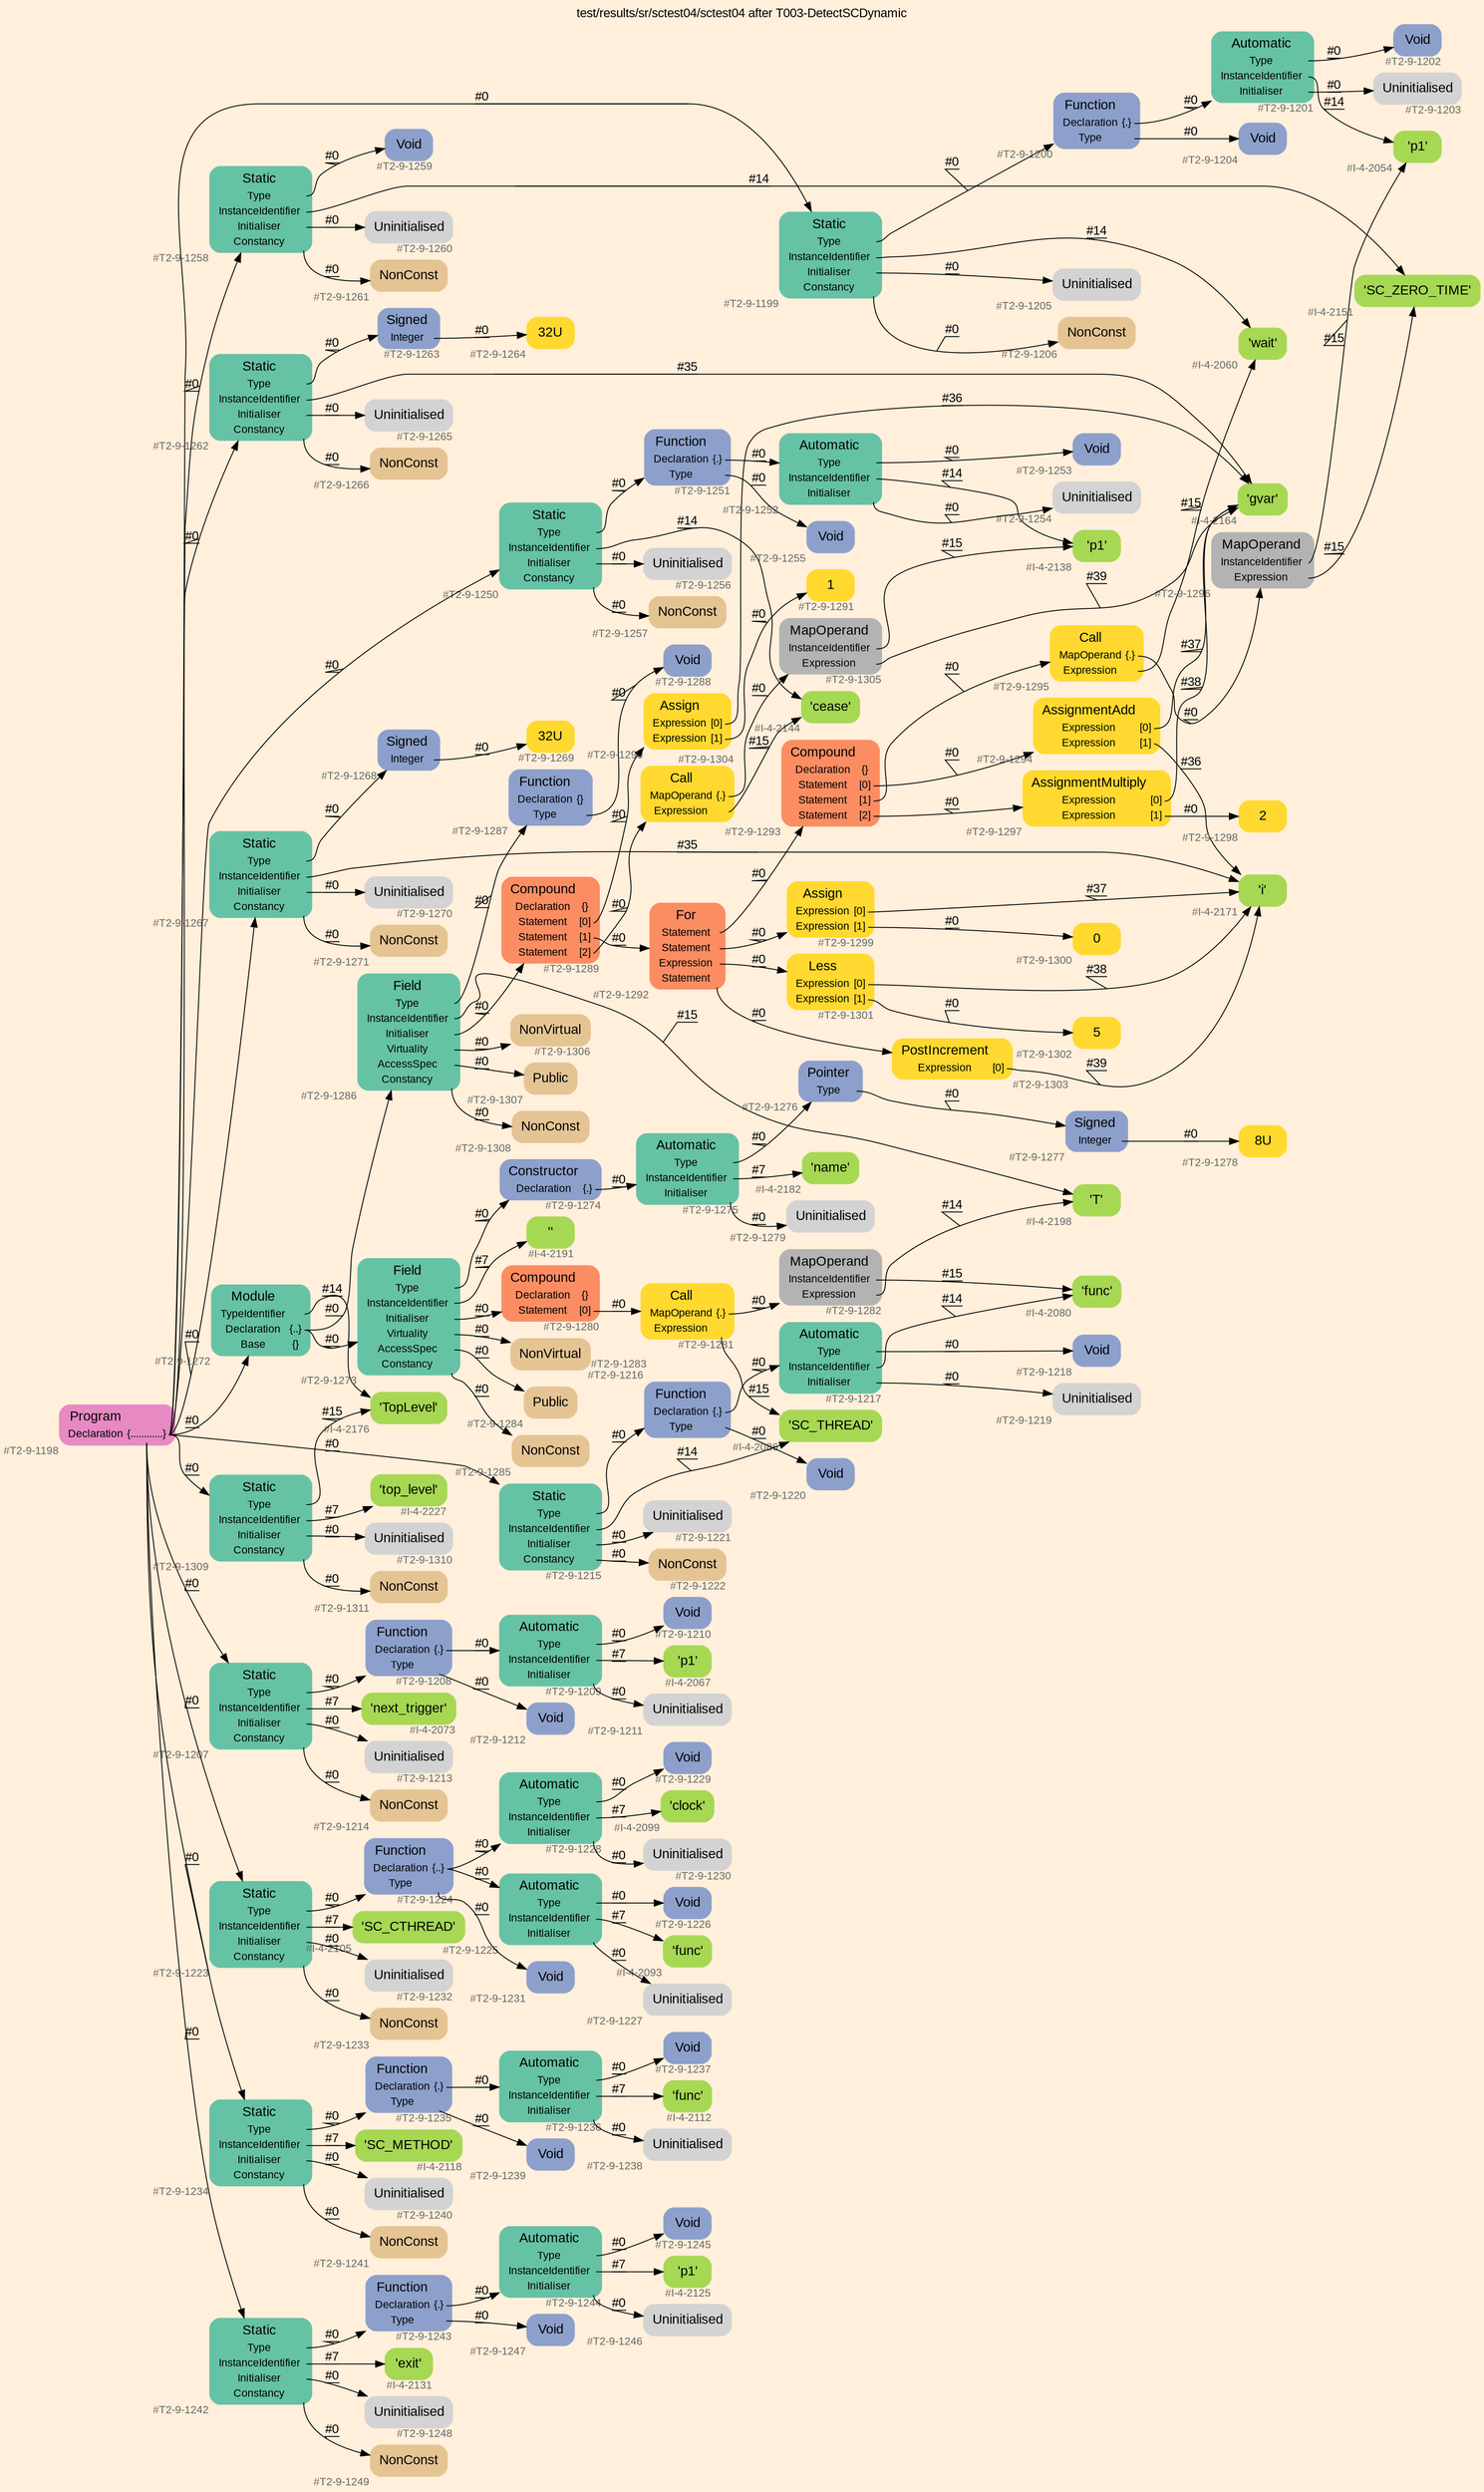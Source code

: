 digraph "test/results/sr/sctest04/sctest04 after T003-DetectSCDynamic" {
label = "test/results/sr/sctest04/sctest04 after T003-DetectSCDynamic"
labelloc = t
graph [
    rankdir = "LR"
    ranksep = 0.3
    bgcolor = antiquewhite1
    color = black
    fontcolor = black
    fontname = "Arial"
];
node [
    fontname = "Arial"
];
edge [
    fontname = "Arial"
];

// -------------------- node figure --------------------
// -------- block #T2-9-1198 ----------
"#T2-9-1198" [
    fillcolor = "/set28/4"
    xlabel = "#T2-9-1198"
    fontsize = "12"
    fontcolor = grey40
    shape = "plaintext"
    label = <<TABLE BORDER="0" CELLBORDER="0" CELLSPACING="0">
     <TR><TD><FONT COLOR="black" POINT-SIZE="15">Program</FONT></TD></TR>
     <TR><TD><FONT COLOR="black" POINT-SIZE="12">Declaration</FONT></TD><TD PORT="port0"><FONT COLOR="black" POINT-SIZE="12">{............}</FONT></TD></TR>
    </TABLE>>
    style = "rounded,filled"
];

// -------- block #T2-9-1199 ----------
"#T2-9-1199" [
    fillcolor = "/set28/1"
    xlabel = "#T2-9-1199"
    fontsize = "12"
    fontcolor = grey40
    shape = "plaintext"
    label = <<TABLE BORDER="0" CELLBORDER="0" CELLSPACING="0">
     <TR><TD><FONT COLOR="black" POINT-SIZE="15">Static</FONT></TD></TR>
     <TR><TD><FONT COLOR="black" POINT-SIZE="12">Type</FONT></TD><TD PORT="port0"></TD></TR>
     <TR><TD><FONT COLOR="black" POINT-SIZE="12">InstanceIdentifier</FONT></TD><TD PORT="port1"></TD></TR>
     <TR><TD><FONT COLOR="black" POINT-SIZE="12">Initialiser</FONT></TD><TD PORT="port2"></TD></TR>
     <TR><TD><FONT COLOR="black" POINT-SIZE="12">Constancy</FONT></TD><TD PORT="port3"></TD></TR>
    </TABLE>>
    style = "rounded,filled"
];

// -------- block #T2-9-1200 ----------
"#T2-9-1200" [
    fillcolor = "/set28/3"
    xlabel = "#T2-9-1200"
    fontsize = "12"
    fontcolor = grey40
    shape = "plaintext"
    label = <<TABLE BORDER="0" CELLBORDER="0" CELLSPACING="0">
     <TR><TD><FONT COLOR="black" POINT-SIZE="15">Function</FONT></TD></TR>
     <TR><TD><FONT COLOR="black" POINT-SIZE="12">Declaration</FONT></TD><TD PORT="port0"><FONT COLOR="black" POINT-SIZE="12">{.}</FONT></TD></TR>
     <TR><TD><FONT COLOR="black" POINT-SIZE="12">Type</FONT></TD><TD PORT="port1"></TD></TR>
    </TABLE>>
    style = "rounded,filled"
];

// -------- block #T2-9-1201 ----------
"#T2-9-1201" [
    fillcolor = "/set28/1"
    xlabel = "#T2-9-1201"
    fontsize = "12"
    fontcolor = grey40
    shape = "plaintext"
    label = <<TABLE BORDER="0" CELLBORDER="0" CELLSPACING="0">
     <TR><TD><FONT COLOR="black" POINT-SIZE="15">Automatic</FONT></TD></TR>
     <TR><TD><FONT COLOR="black" POINT-SIZE="12">Type</FONT></TD><TD PORT="port0"></TD></TR>
     <TR><TD><FONT COLOR="black" POINT-SIZE="12">InstanceIdentifier</FONT></TD><TD PORT="port1"></TD></TR>
     <TR><TD><FONT COLOR="black" POINT-SIZE="12">Initialiser</FONT></TD><TD PORT="port2"></TD></TR>
    </TABLE>>
    style = "rounded,filled"
];

// -------- block #T2-9-1202 ----------
"#T2-9-1202" [
    fillcolor = "/set28/3"
    xlabel = "#T2-9-1202"
    fontsize = "12"
    fontcolor = grey40
    shape = "plaintext"
    label = <<TABLE BORDER="0" CELLBORDER="0" CELLSPACING="0">
     <TR><TD><FONT COLOR="black" POINT-SIZE="15">Void</FONT></TD></TR>
    </TABLE>>
    style = "rounded,filled"
];

// -------- block #I-4-2054 ----------
"#I-4-2054" [
    fillcolor = "/set28/5"
    xlabel = "#I-4-2054"
    fontsize = "12"
    fontcolor = grey40
    shape = "plaintext"
    label = <<TABLE BORDER="0" CELLBORDER="0" CELLSPACING="0">
     <TR><TD><FONT COLOR="black" POINT-SIZE="15">'p1'</FONT></TD></TR>
    </TABLE>>
    style = "rounded,filled"
];

// -------- block #T2-9-1203 ----------
"#T2-9-1203" [
    xlabel = "#T2-9-1203"
    fontsize = "12"
    fontcolor = grey40
    shape = "plaintext"
    label = <<TABLE BORDER="0" CELLBORDER="0" CELLSPACING="0">
     <TR><TD><FONT COLOR="black" POINT-SIZE="15">Uninitialised</FONT></TD></TR>
    </TABLE>>
    style = "rounded,filled"
];

// -------- block #T2-9-1204 ----------
"#T2-9-1204" [
    fillcolor = "/set28/3"
    xlabel = "#T2-9-1204"
    fontsize = "12"
    fontcolor = grey40
    shape = "plaintext"
    label = <<TABLE BORDER="0" CELLBORDER="0" CELLSPACING="0">
     <TR><TD><FONT COLOR="black" POINT-SIZE="15">Void</FONT></TD></TR>
    </TABLE>>
    style = "rounded,filled"
];

// -------- block #I-4-2060 ----------
"#I-4-2060" [
    fillcolor = "/set28/5"
    xlabel = "#I-4-2060"
    fontsize = "12"
    fontcolor = grey40
    shape = "plaintext"
    label = <<TABLE BORDER="0" CELLBORDER="0" CELLSPACING="0">
     <TR><TD><FONT COLOR="black" POINT-SIZE="15">'wait'</FONT></TD></TR>
    </TABLE>>
    style = "rounded,filled"
];

// -------- block #T2-9-1205 ----------
"#T2-9-1205" [
    xlabel = "#T2-9-1205"
    fontsize = "12"
    fontcolor = grey40
    shape = "plaintext"
    label = <<TABLE BORDER="0" CELLBORDER="0" CELLSPACING="0">
     <TR><TD><FONT COLOR="black" POINT-SIZE="15">Uninitialised</FONT></TD></TR>
    </TABLE>>
    style = "rounded,filled"
];

// -------- block #T2-9-1206 ----------
"#T2-9-1206" [
    fillcolor = "/set28/7"
    xlabel = "#T2-9-1206"
    fontsize = "12"
    fontcolor = grey40
    shape = "plaintext"
    label = <<TABLE BORDER="0" CELLBORDER="0" CELLSPACING="0">
     <TR><TD><FONT COLOR="black" POINT-SIZE="15">NonConst</FONT></TD></TR>
    </TABLE>>
    style = "rounded,filled"
];

// -------- block #T2-9-1207 ----------
"#T2-9-1207" [
    fillcolor = "/set28/1"
    xlabel = "#T2-9-1207"
    fontsize = "12"
    fontcolor = grey40
    shape = "plaintext"
    label = <<TABLE BORDER="0" CELLBORDER="0" CELLSPACING="0">
     <TR><TD><FONT COLOR="black" POINT-SIZE="15">Static</FONT></TD></TR>
     <TR><TD><FONT COLOR="black" POINT-SIZE="12">Type</FONT></TD><TD PORT="port0"></TD></TR>
     <TR><TD><FONT COLOR="black" POINT-SIZE="12">InstanceIdentifier</FONT></TD><TD PORT="port1"></TD></TR>
     <TR><TD><FONT COLOR="black" POINT-SIZE="12">Initialiser</FONT></TD><TD PORT="port2"></TD></TR>
     <TR><TD><FONT COLOR="black" POINT-SIZE="12">Constancy</FONT></TD><TD PORT="port3"></TD></TR>
    </TABLE>>
    style = "rounded,filled"
];

// -------- block #T2-9-1208 ----------
"#T2-9-1208" [
    fillcolor = "/set28/3"
    xlabel = "#T2-9-1208"
    fontsize = "12"
    fontcolor = grey40
    shape = "plaintext"
    label = <<TABLE BORDER="0" CELLBORDER="0" CELLSPACING="0">
     <TR><TD><FONT COLOR="black" POINT-SIZE="15">Function</FONT></TD></TR>
     <TR><TD><FONT COLOR="black" POINT-SIZE="12">Declaration</FONT></TD><TD PORT="port0"><FONT COLOR="black" POINT-SIZE="12">{.}</FONT></TD></TR>
     <TR><TD><FONT COLOR="black" POINT-SIZE="12">Type</FONT></TD><TD PORT="port1"></TD></TR>
    </TABLE>>
    style = "rounded,filled"
];

// -------- block #T2-9-1209 ----------
"#T2-9-1209" [
    fillcolor = "/set28/1"
    xlabel = "#T2-9-1209"
    fontsize = "12"
    fontcolor = grey40
    shape = "plaintext"
    label = <<TABLE BORDER="0" CELLBORDER="0" CELLSPACING="0">
     <TR><TD><FONT COLOR="black" POINT-SIZE="15">Automatic</FONT></TD></TR>
     <TR><TD><FONT COLOR="black" POINT-SIZE="12">Type</FONT></TD><TD PORT="port0"></TD></TR>
     <TR><TD><FONT COLOR="black" POINT-SIZE="12">InstanceIdentifier</FONT></TD><TD PORT="port1"></TD></TR>
     <TR><TD><FONT COLOR="black" POINT-SIZE="12">Initialiser</FONT></TD><TD PORT="port2"></TD></TR>
    </TABLE>>
    style = "rounded,filled"
];

// -------- block #T2-9-1210 ----------
"#T2-9-1210" [
    fillcolor = "/set28/3"
    xlabel = "#T2-9-1210"
    fontsize = "12"
    fontcolor = grey40
    shape = "plaintext"
    label = <<TABLE BORDER="0" CELLBORDER="0" CELLSPACING="0">
     <TR><TD><FONT COLOR="black" POINT-SIZE="15">Void</FONT></TD></TR>
    </TABLE>>
    style = "rounded,filled"
];

// -------- block #I-4-2067 ----------
"#I-4-2067" [
    fillcolor = "/set28/5"
    xlabel = "#I-4-2067"
    fontsize = "12"
    fontcolor = grey40
    shape = "plaintext"
    label = <<TABLE BORDER="0" CELLBORDER="0" CELLSPACING="0">
     <TR><TD><FONT COLOR="black" POINT-SIZE="15">'p1'</FONT></TD></TR>
    </TABLE>>
    style = "rounded,filled"
];

// -------- block #T2-9-1211 ----------
"#T2-9-1211" [
    xlabel = "#T2-9-1211"
    fontsize = "12"
    fontcolor = grey40
    shape = "plaintext"
    label = <<TABLE BORDER="0" CELLBORDER="0" CELLSPACING="0">
     <TR><TD><FONT COLOR="black" POINT-SIZE="15">Uninitialised</FONT></TD></TR>
    </TABLE>>
    style = "rounded,filled"
];

// -------- block #T2-9-1212 ----------
"#T2-9-1212" [
    fillcolor = "/set28/3"
    xlabel = "#T2-9-1212"
    fontsize = "12"
    fontcolor = grey40
    shape = "plaintext"
    label = <<TABLE BORDER="0" CELLBORDER="0" CELLSPACING="0">
     <TR><TD><FONT COLOR="black" POINT-SIZE="15">Void</FONT></TD></TR>
    </TABLE>>
    style = "rounded,filled"
];

// -------- block #I-4-2073 ----------
"#I-4-2073" [
    fillcolor = "/set28/5"
    xlabel = "#I-4-2073"
    fontsize = "12"
    fontcolor = grey40
    shape = "plaintext"
    label = <<TABLE BORDER="0" CELLBORDER="0" CELLSPACING="0">
     <TR><TD><FONT COLOR="black" POINT-SIZE="15">'next_trigger'</FONT></TD></TR>
    </TABLE>>
    style = "rounded,filled"
];

// -------- block #T2-9-1213 ----------
"#T2-9-1213" [
    xlabel = "#T2-9-1213"
    fontsize = "12"
    fontcolor = grey40
    shape = "plaintext"
    label = <<TABLE BORDER="0" CELLBORDER="0" CELLSPACING="0">
     <TR><TD><FONT COLOR="black" POINT-SIZE="15">Uninitialised</FONT></TD></TR>
    </TABLE>>
    style = "rounded,filled"
];

// -------- block #T2-9-1214 ----------
"#T2-9-1214" [
    fillcolor = "/set28/7"
    xlabel = "#T2-9-1214"
    fontsize = "12"
    fontcolor = grey40
    shape = "plaintext"
    label = <<TABLE BORDER="0" CELLBORDER="0" CELLSPACING="0">
     <TR><TD><FONT COLOR="black" POINT-SIZE="15">NonConst</FONT></TD></TR>
    </TABLE>>
    style = "rounded,filled"
];

// -------- block #T2-9-1215 ----------
"#T2-9-1215" [
    fillcolor = "/set28/1"
    xlabel = "#T2-9-1215"
    fontsize = "12"
    fontcolor = grey40
    shape = "plaintext"
    label = <<TABLE BORDER="0" CELLBORDER="0" CELLSPACING="0">
     <TR><TD><FONT COLOR="black" POINT-SIZE="15">Static</FONT></TD></TR>
     <TR><TD><FONT COLOR="black" POINT-SIZE="12">Type</FONT></TD><TD PORT="port0"></TD></TR>
     <TR><TD><FONT COLOR="black" POINT-SIZE="12">InstanceIdentifier</FONT></TD><TD PORT="port1"></TD></TR>
     <TR><TD><FONT COLOR="black" POINT-SIZE="12">Initialiser</FONT></TD><TD PORT="port2"></TD></TR>
     <TR><TD><FONT COLOR="black" POINT-SIZE="12">Constancy</FONT></TD><TD PORT="port3"></TD></TR>
    </TABLE>>
    style = "rounded,filled"
];

// -------- block #T2-9-1216 ----------
"#T2-9-1216" [
    fillcolor = "/set28/3"
    xlabel = "#T2-9-1216"
    fontsize = "12"
    fontcolor = grey40
    shape = "plaintext"
    label = <<TABLE BORDER="0" CELLBORDER="0" CELLSPACING="0">
     <TR><TD><FONT COLOR="black" POINT-SIZE="15">Function</FONT></TD></TR>
     <TR><TD><FONT COLOR="black" POINT-SIZE="12">Declaration</FONT></TD><TD PORT="port0"><FONT COLOR="black" POINT-SIZE="12">{.}</FONT></TD></TR>
     <TR><TD><FONT COLOR="black" POINT-SIZE="12">Type</FONT></TD><TD PORT="port1"></TD></TR>
    </TABLE>>
    style = "rounded,filled"
];

// -------- block #T2-9-1217 ----------
"#T2-9-1217" [
    fillcolor = "/set28/1"
    xlabel = "#T2-9-1217"
    fontsize = "12"
    fontcolor = grey40
    shape = "plaintext"
    label = <<TABLE BORDER="0" CELLBORDER="0" CELLSPACING="0">
     <TR><TD><FONT COLOR="black" POINT-SIZE="15">Automatic</FONT></TD></TR>
     <TR><TD><FONT COLOR="black" POINT-SIZE="12">Type</FONT></TD><TD PORT="port0"></TD></TR>
     <TR><TD><FONT COLOR="black" POINT-SIZE="12">InstanceIdentifier</FONT></TD><TD PORT="port1"></TD></TR>
     <TR><TD><FONT COLOR="black" POINT-SIZE="12">Initialiser</FONT></TD><TD PORT="port2"></TD></TR>
    </TABLE>>
    style = "rounded,filled"
];

// -------- block #T2-9-1218 ----------
"#T2-9-1218" [
    fillcolor = "/set28/3"
    xlabel = "#T2-9-1218"
    fontsize = "12"
    fontcolor = grey40
    shape = "plaintext"
    label = <<TABLE BORDER="0" CELLBORDER="0" CELLSPACING="0">
     <TR><TD><FONT COLOR="black" POINT-SIZE="15">Void</FONT></TD></TR>
    </TABLE>>
    style = "rounded,filled"
];

// -------- block #I-4-2080 ----------
"#I-4-2080" [
    fillcolor = "/set28/5"
    xlabel = "#I-4-2080"
    fontsize = "12"
    fontcolor = grey40
    shape = "plaintext"
    label = <<TABLE BORDER="0" CELLBORDER="0" CELLSPACING="0">
     <TR><TD><FONT COLOR="black" POINT-SIZE="15">'func'</FONT></TD></TR>
    </TABLE>>
    style = "rounded,filled"
];

// -------- block #T2-9-1219 ----------
"#T2-9-1219" [
    xlabel = "#T2-9-1219"
    fontsize = "12"
    fontcolor = grey40
    shape = "plaintext"
    label = <<TABLE BORDER="0" CELLBORDER="0" CELLSPACING="0">
     <TR><TD><FONT COLOR="black" POINT-SIZE="15">Uninitialised</FONT></TD></TR>
    </TABLE>>
    style = "rounded,filled"
];

// -------- block #T2-9-1220 ----------
"#T2-9-1220" [
    fillcolor = "/set28/3"
    xlabel = "#T2-9-1220"
    fontsize = "12"
    fontcolor = grey40
    shape = "plaintext"
    label = <<TABLE BORDER="0" CELLBORDER="0" CELLSPACING="0">
     <TR><TD><FONT COLOR="black" POINT-SIZE="15">Void</FONT></TD></TR>
    </TABLE>>
    style = "rounded,filled"
];

// -------- block #I-4-2086 ----------
"#I-4-2086" [
    fillcolor = "/set28/5"
    xlabel = "#I-4-2086"
    fontsize = "12"
    fontcolor = grey40
    shape = "plaintext"
    label = <<TABLE BORDER="0" CELLBORDER="0" CELLSPACING="0">
     <TR><TD><FONT COLOR="black" POINT-SIZE="15">'SC_THREAD'</FONT></TD></TR>
    </TABLE>>
    style = "rounded,filled"
];

// -------- block #T2-9-1221 ----------
"#T2-9-1221" [
    xlabel = "#T2-9-1221"
    fontsize = "12"
    fontcolor = grey40
    shape = "plaintext"
    label = <<TABLE BORDER="0" CELLBORDER="0" CELLSPACING="0">
     <TR><TD><FONT COLOR="black" POINT-SIZE="15">Uninitialised</FONT></TD></TR>
    </TABLE>>
    style = "rounded,filled"
];

// -------- block #T2-9-1222 ----------
"#T2-9-1222" [
    fillcolor = "/set28/7"
    xlabel = "#T2-9-1222"
    fontsize = "12"
    fontcolor = grey40
    shape = "plaintext"
    label = <<TABLE BORDER="0" CELLBORDER="0" CELLSPACING="0">
     <TR><TD><FONT COLOR="black" POINT-SIZE="15">NonConst</FONT></TD></TR>
    </TABLE>>
    style = "rounded,filled"
];

// -------- block #T2-9-1223 ----------
"#T2-9-1223" [
    fillcolor = "/set28/1"
    xlabel = "#T2-9-1223"
    fontsize = "12"
    fontcolor = grey40
    shape = "plaintext"
    label = <<TABLE BORDER="0" CELLBORDER="0" CELLSPACING="0">
     <TR><TD><FONT COLOR="black" POINT-SIZE="15">Static</FONT></TD></TR>
     <TR><TD><FONT COLOR="black" POINT-SIZE="12">Type</FONT></TD><TD PORT="port0"></TD></TR>
     <TR><TD><FONT COLOR="black" POINT-SIZE="12">InstanceIdentifier</FONT></TD><TD PORT="port1"></TD></TR>
     <TR><TD><FONT COLOR="black" POINT-SIZE="12">Initialiser</FONT></TD><TD PORT="port2"></TD></TR>
     <TR><TD><FONT COLOR="black" POINT-SIZE="12">Constancy</FONT></TD><TD PORT="port3"></TD></TR>
    </TABLE>>
    style = "rounded,filled"
];

// -------- block #T2-9-1224 ----------
"#T2-9-1224" [
    fillcolor = "/set28/3"
    xlabel = "#T2-9-1224"
    fontsize = "12"
    fontcolor = grey40
    shape = "plaintext"
    label = <<TABLE BORDER="0" CELLBORDER="0" CELLSPACING="0">
     <TR><TD><FONT COLOR="black" POINT-SIZE="15">Function</FONT></TD></TR>
     <TR><TD><FONT COLOR="black" POINT-SIZE="12">Declaration</FONT></TD><TD PORT="port0"><FONT COLOR="black" POINT-SIZE="12">{..}</FONT></TD></TR>
     <TR><TD><FONT COLOR="black" POINT-SIZE="12">Type</FONT></TD><TD PORT="port1"></TD></TR>
    </TABLE>>
    style = "rounded,filled"
];

// -------- block #T2-9-1225 ----------
"#T2-9-1225" [
    fillcolor = "/set28/1"
    xlabel = "#T2-9-1225"
    fontsize = "12"
    fontcolor = grey40
    shape = "plaintext"
    label = <<TABLE BORDER="0" CELLBORDER="0" CELLSPACING="0">
     <TR><TD><FONT COLOR="black" POINT-SIZE="15">Automatic</FONT></TD></TR>
     <TR><TD><FONT COLOR="black" POINT-SIZE="12">Type</FONT></TD><TD PORT="port0"></TD></TR>
     <TR><TD><FONT COLOR="black" POINT-SIZE="12">InstanceIdentifier</FONT></TD><TD PORT="port1"></TD></TR>
     <TR><TD><FONT COLOR="black" POINT-SIZE="12">Initialiser</FONT></TD><TD PORT="port2"></TD></TR>
    </TABLE>>
    style = "rounded,filled"
];

// -------- block #T2-9-1226 ----------
"#T2-9-1226" [
    fillcolor = "/set28/3"
    xlabel = "#T2-9-1226"
    fontsize = "12"
    fontcolor = grey40
    shape = "plaintext"
    label = <<TABLE BORDER="0" CELLBORDER="0" CELLSPACING="0">
     <TR><TD><FONT COLOR="black" POINT-SIZE="15">Void</FONT></TD></TR>
    </TABLE>>
    style = "rounded,filled"
];

// -------- block #I-4-2093 ----------
"#I-4-2093" [
    fillcolor = "/set28/5"
    xlabel = "#I-4-2093"
    fontsize = "12"
    fontcolor = grey40
    shape = "plaintext"
    label = <<TABLE BORDER="0" CELLBORDER="0" CELLSPACING="0">
     <TR><TD><FONT COLOR="black" POINT-SIZE="15">'func'</FONT></TD></TR>
    </TABLE>>
    style = "rounded,filled"
];

// -------- block #T2-9-1227 ----------
"#T2-9-1227" [
    xlabel = "#T2-9-1227"
    fontsize = "12"
    fontcolor = grey40
    shape = "plaintext"
    label = <<TABLE BORDER="0" CELLBORDER="0" CELLSPACING="0">
     <TR><TD><FONT COLOR="black" POINT-SIZE="15">Uninitialised</FONT></TD></TR>
    </TABLE>>
    style = "rounded,filled"
];

// -------- block #T2-9-1228 ----------
"#T2-9-1228" [
    fillcolor = "/set28/1"
    xlabel = "#T2-9-1228"
    fontsize = "12"
    fontcolor = grey40
    shape = "plaintext"
    label = <<TABLE BORDER="0" CELLBORDER="0" CELLSPACING="0">
     <TR><TD><FONT COLOR="black" POINT-SIZE="15">Automatic</FONT></TD></TR>
     <TR><TD><FONT COLOR="black" POINT-SIZE="12">Type</FONT></TD><TD PORT="port0"></TD></TR>
     <TR><TD><FONT COLOR="black" POINT-SIZE="12">InstanceIdentifier</FONT></TD><TD PORT="port1"></TD></TR>
     <TR><TD><FONT COLOR="black" POINT-SIZE="12">Initialiser</FONT></TD><TD PORT="port2"></TD></TR>
    </TABLE>>
    style = "rounded,filled"
];

// -------- block #T2-9-1229 ----------
"#T2-9-1229" [
    fillcolor = "/set28/3"
    xlabel = "#T2-9-1229"
    fontsize = "12"
    fontcolor = grey40
    shape = "plaintext"
    label = <<TABLE BORDER="0" CELLBORDER="0" CELLSPACING="0">
     <TR><TD><FONT COLOR="black" POINT-SIZE="15">Void</FONT></TD></TR>
    </TABLE>>
    style = "rounded,filled"
];

// -------- block #I-4-2099 ----------
"#I-4-2099" [
    fillcolor = "/set28/5"
    xlabel = "#I-4-2099"
    fontsize = "12"
    fontcolor = grey40
    shape = "plaintext"
    label = <<TABLE BORDER="0" CELLBORDER="0" CELLSPACING="0">
     <TR><TD><FONT COLOR="black" POINT-SIZE="15">'clock'</FONT></TD></TR>
    </TABLE>>
    style = "rounded,filled"
];

// -------- block #T2-9-1230 ----------
"#T2-9-1230" [
    xlabel = "#T2-9-1230"
    fontsize = "12"
    fontcolor = grey40
    shape = "plaintext"
    label = <<TABLE BORDER="0" CELLBORDER="0" CELLSPACING="0">
     <TR><TD><FONT COLOR="black" POINT-SIZE="15">Uninitialised</FONT></TD></TR>
    </TABLE>>
    style = "rounded,filled"
];

// -------- block #T2-9-1231 ----------
"#T2-9-1231" [
    fillcolor = "/set28/3"
    xlabel = "#T2-9-1231"
    fontsize = "12"
    fontcolor = grey40
    shape = "plaintext"
    label = <<TABLE BORDER="0" CELLBORDER="0" CELLSPACING="0">
     <TR><TD><FONT COLOR="black" POINT-SIZE="15">Void</FONT></TD></TR>
    </TABLE>>
    style = "rounded,filled"
];

// -------- block #I-4-2105 ----------
"#I-4-2105" [
    fillcolor = "/set28/5"
    xlabel = "#I-4-2105"
    fontsize = "12"
    fontcolor = grey40
    shape = "plaintext"
    label = <<TABLE BORDER="0" CELLBORDER="0" CELLSPACING="0">
     <TR><TD><FONT COLOR="black" POINT-SIZE="15">'SC_CTHREAD'</FONT></TD></TR>
    </TABLE>>
    style = "rounded,filled"
];

// -------- block #T2-9-1232 ----------
"#T2-9-1232" [
    xlabel = "#T2-9-1232"
    fontsize = "12"
    fontcolor = grey40
    shape = "plaintext"
    label = <<TABLE BORDER="0" CELLBORDER="0" CELLSPACING="0">
     <TR><TD><FONT COLOR="black" POINT-SIZE="15">Uninitialised</FONT></TD></TR>
    </TABLE>>
    style = "rounded,filled"
];

// -------- block #T2-9-1233 ----------
"#T2-9-1233" [
    fillcolor = "/set28/7"
    xlabel = "#T2-9-1233"
    fontsize = "12"
    fontcolor = grey40
    shape = "plaintext"
    label = <<TABLE BORDER="0" CELLBORDER="0" CELLSPACING="0">
     <TR><TD><FONT COLOR="black" POINT-SIZE="15">NonConst</FONT></TD></TR>
    </TABLE>>
    style = "rounded,filled"
];

// -------- block #T2-9-1234 ----------
"#T2-9-1234" [
    fillcolor = "/set28/1"
    xlabel = "#T2-9-1234"
    fontsize = "12"
    fontcolor = grey40
    shape = "plaintext"
    label = <<TABLE BORDER="0" CELLBORDER="0" CELLSPACING="0">
     <TR><TD><FONT COLOR="black" POINT-SIZE="15">Static</FONT></TD></TR>
     <TR><TD><FONT COLOR="black" POINT-SIZE="12">Type</FONT></TD><TD PORT="port0"></TD></TR>
     <TR><TD><FONT COLOR="black" POINT-SIZE="12">InstanceIdentifier</FONT></TD><TD PORT="port1"></TD></TR>
     <TR><TD><FONT COLOR="black" POINT-SIZE="12">Initialiser</FONT></TD><TD PORT="port2"></TD></TR>
     <TR><TD><FONT COLOR="black" POINT-SIZE="12">Constancy</FONT></TD><TD PORT="port3"></TD></TR>
    </TABLE>>
    style = "rounded,filled"
];

// -------- block #T2-9-1235 ----------
"#T2-9-1235" [
    fillcolor = "/set28/3"
    xlabel = "#T2-9-1235"
    fontsize = "12"
    fontcolor = grey40
    shape = "plaintext"
    label = <<TABLE BORDER="0" CELLBORDER="0" CELLSPACING="0">
     <TR><TD><FONT COLOR="black" POINT-SIZE="15">Function</FONT></TD></TR>
     <TR><TD><FONT COLOR="black" POINT-SIZE="12">Declaration</FONT></TD><TD PORT="port0"><FONT COLOR="black" POINT-SIZE="12">{.}</FONT></TD></TR>
     <TR><TD><FONT COLOR="black" POINT-SIZE="12">Type</FONT></TD><TD PORT="port1"></TD></TR>
    </TABLE>>
    style = "rounded,filled"
];

// -------- block #T2-9-1236 ----------
"#T2-9-1236" [
    fillcolor = "/set28/1"
    xlabel = "#T2-9-1236"
    fontsize = "12"
    fontcolor = grey40
    shape = "plaintext"
    label = <<TABLE BORDER="0" CELLBORDER="0" CELLSPACING="0">
     <TR><TD><FONT COLOR="black" POINT-SIZE="15">Automatic</FONT></TD></TR>
     <TR><TD><FONT COLOR="black" POINT-SIZE="12">Type</FONT></TD><TD PORT="port0"></TD></TR>
     <TR><TD><FONT COLOR="black" POINT-SIZE="12">InstanceIdentifier</FONT></TD><TD PORT="port1"></TD></TR>
     <TR><TD><FONT COLOR="black" POINT-SIZE="12">Initialiser</FONT></TD><TD PORT="port2"></TD></TR>
    </TABLE>>
    style = "rounded,filled"
];

// -------- block #T2-9-1237 ----------
"#T2-9-1237" [
    fillcolor = "/set28/3"
    xlabel = "#T2-9-1237"
    fontsize = "12"
    fontcolor = grey40
    shape = "plaintext"
    label = <<TABLE BORDER="0" CELLBORDER="0" CELLSPACING="0">
     <TR><TD><FONT COLOR="black" POINT-SIZE="15">Void</FONT></TD></TR>
    </TABLE>>
    style = "rounded,filled"
];

// -------- block #I-4-2112 ----------
"#I-4-2112" [
    fillcolor = "/set28/5"
    xlabel = "#I-4-2112"
    fontsize = "12"
    fontcolor = grey40
    shape = "plaintext"
    label = <<TABLE BORDER="0" CELLBORDER="0" CELLSPACING="0">
     <TR><TD><FONT COLOR="black" POINT-SIZE="15">'func'</FONT></TD></TR>
    </TABLE>>
    style = "rounded,filled"
];

// -------- block #T2-9-1238 ----------
"#T2-9-1238" [
    xlabel = "#T2-9-1238"
    fontsize = "12"
    fontcolor = grey40
    shape = "plaintext"
    label = <<TABLE BORDER="0" CELLBORDER="0" CELLSPACING="0">
     <TR><TD><FONT COLOR="black" POINT-SIZE="15">Uninitialised</FONT></TD></TR>
    </TABLE>>
    style = "rounded,filled"
];

// -------- block #T2-9-1239 ----------
"#T2-9-1239" [
    fillcolor = "/set28/3"
    xlabel = "#T2-9-1239"
    fontsize = "12"
    fontcolor = grey40
    shape = "plaintext"
    label = <<TABLE BORDER="0" CELLBORDER="0" CELLSPACING="0">
     <TR><TD><FONT COLOR="black" POINT-SIZE="15">Void</FONT></TD></TR>
    </TABLE>>
    style = "rounded,filled"
];

// -------- block #I-4-2118 ----------
"#I-4-2118" [
    fillcolor = "/set28/5"
    xlabel = "#I-4-2118"
    fontsize = "12"
    fontcolor = grey40
    shape = "plaintext"
    label = <<TABLE BORDER="0" CELLBORDER="0" CELLSPACING="0">
     <TR><TD><FONT COLOR="black" POINT-SIZE="15">'SC_METHOD'</FONT></TD></TR>
    </TABLE>>
    style = "rounded,filled"
];

// -------- block #T2-9-1240 ----------
"#T2-9-1240" [
    xlabel = "#T2-9-1240"
    fontsize = "12"
    fontcolor = grey40
    shape = "plaintext"
    label = <<TABLE BORDER="0" CELLBORDER="0" CELLSPACING="0">
     <TR><TD><FONT COLOR="black" POINT-SIZE="15">Uninitialised</FONT></TD></TR>
    </TABLE>>
    style = "rounded,filled"
];

// -------- block #T2-9-1241 ----------
"#T2-9-1241" [
    fillcolor = "/set28/7"
    xlabel = "#T2-9-1241"
    fontsize = "12"
    fontcolor = grey40
    shape = "plaintext"
    label = <<TABLE BORDER="0" CELLBORDER="0" CELLSPACING="0">
     <TR><TD><FONT COLOR="black" POINT-SIZE="15">NonConst</FONT></TD></TR>
    </TABLE>>
    style = "rounded,filled"
];

// -------- block #T2-9-1242 ----------
"#T2-9-1242" [
    fillcolor = "/set28/1"
    xlabel = "#T2-9-1242"
    fontsize = "12"
    fontcolor = grey40
    shape = "plaintext"
    label = <<TABLE BORDER="0" CELLBORDER="0" CELLSPACING="0">
     <TR><TD><FONT COLOR="black" POINT-SIZE="15">Static</FONT></TD></TR>
     <TR><TD><FONT COLOR="black" POINT-SIZE="12">Type</FONT></TD><TD PORT="port0"></TD></TR>
     <TR><TD><FONT COLOR="black" POINT-SIZE="12">InstanceIdentifier</FONT></TD><TD PORT="port1"></TD></TR>
     <TR><TD><FONT COLOR="black" POINT-SIZE="12">Initialiser</FONT></TD><TD PORT="port2"></TD></TR>
     <TR><TD><FONT COLOR="black" POINT-SIZE="12">Constancy</FONT></TD><TD PORT="port3"></TD></TR>
    </TABLE>>
    style = "rounded,filled"
];

// -------- block #T2-9-1243 ----------
"#T2-9-1243" [
    fillcolor = "/set28/3"
    xlabel = "#T2-9-1243"
    fontsize = "12"
    fontcolor = grey40
    shape = "plaintext"
    label = <<TABLE BORDER="0" CELLBORDER="0" CELLSPACING="0">
     <TR><TD><FONT COLOR="black" POINT-SIZE="15">Function</FONT></TD></TR>
     <TR><TD><FONT COLOR="black" POINT-SIZE="12">Declaration</FONT></TD><TD PORT="port0"><FONT COLOR="black" POINT-SIZE="12">{.}</FONT></TD></TR>
     <TR><TD><FONT COLOR="black" POINT-SIZE="12">Type</FONT></TD><TD PORT="port1"></TD></TR>
    </TABLE>>
    style = "rounded,filled"
];

// -------- block #T2-9-1244 ----------
"#T2-9-1244" [
    fillcolor = "/set28/1"
    xlabel = "#T2-9-1244"
    fontsize = "12"
    fontcolor = grey40
    shape = "plaintext"
    label = <<TABLE BORDER="0" CELLBORDER="0" CELLSPACING="0">
     <TR><TD><FONT COLOR="black" POINT-SIZE="15">Automatic</FONT></TD></TR>
     <TR><TD><FONT COLOR="black" POINT-SIZE="12">Type</FONT></TD><TD PORT="port0"></TD></TR>
     <TR><TD><FONT COLOR="black" POINT-SIZE="12">InstanceIdentifier</FONT></TD><TD PORT="port1"></TD></TR>
     <TR><TD><FONT COLOR="black" POINT-SIZE="12">Initialiser</FONT></TD><TD PORT="port2"></TD></TR>
    </TABLE>>
    style = "rounded,filled"
];

// -------- block #T2-9-1245 ----------
"#T2-9-1245" [
    fillcolor = "/set28/3"
    xlabel = "#T2-9-1245"
    fontsize = "12"
    fontcolor = grey40
    shape = "plaintext"
    label = <<TABLE BORDER="0" CELLBORDER="0" CELLSPACING="0">
     <TR><TD><FONT COLOR="black" POINT-SIZE="15">Void</FONT></TD></TR>
    </TABLE>>
    style = "rounded,filled"
];

// -------- block #I-4-2125 ----------
"#I-4-2125" [
    fillcolor = "/set28/5"
    xlabel = "#I-4-2125"
    fontsize = "12"
    fontcolor = grey40
    shape = "plaintext"
    label = <<TABLE BORDER="0" CELLBORDER="0" CELLSPACING="0">
     <TR><TD><FONT COLOR="black" POINT-SIZE="15">'p1'</FONT></TD></TR>
    </TABLE>>
    style = "rounded,filled"
];

// -------- block #T2-9-1246 ----------
"#T2-9-1246" [
    xlabel = "#T2-9-1246"
    fontsize = "12"
    fontcolor = grey40
    shape = "plaintext"
    label = <<TABLE BORDER="0" CELLBORDER="0" CELLSPACING="0">
     <TR><TD><FONT COLOR="black" POINT-SIZE="15">Uninitialised</FONT></TD></TR>
    </TABLE>>
    style = "rounded,filled"
];

// -------- block #T2-9-1247 ----------
"#T2-9-1247" [
    fillcolor = "/set28/3"
    xlabel = "#T2-9-1247"
    fontsize = "12"
    fontcolor = grey40
    shape = "plaintext"
    label = <<TABLE BORDER="0" CELLBORDER="0" CELLSPACING="0">
     <TR><TD><FONT COLOR="black" POINT-SIZE="15">Void</FONT></TD></TR>
    </TABLE>>
    style = "rounded,filled"
];

// -------- block #I-4-2131 ----------
"#I-4-2131" [
    fillcolor = "/set28/5"
    xlabel = "#I-4-2131"
    fontsize = "12"
    fontcolor = grey40
    shape = "plaintext"
    label = <<TABLE BORDER="0" CELLBORDER="0" CELLSPACING="0">
     <TR><TD><FONT COLOR="black" POINT-SIZE="15">'exit'</FONT></TD></TR>
    </TABLE>>
    style = "rounded,filled"
];

// -------- block #T2-9-1248 ----------
"#T2-9-1248" [
    xlabel = "#T2-9-1248"
    fontsize = "12"
    fontcolor = grey40
    shape = "plaintext"
    label = <<TABLE BORDER="0" CELLBORDER="0" CELLSPACING="0">
     <TR><TD><FONT COLOR="black" POINT-SIZE="15">Uninitialised</FONT></TD></TR>
    </TABLE>>
    style = "rounded,filled"
];

// -------- block #T2-9-1249 ----------
"#T2-9-1249" [
    fillcolor = "/set28/7"
    xlabel = "#T2-9-1249"
    fontsize = "12"
    fontcolor = grey40
    shape = "plaintext"
    label = <<TABLE BORDER="0" CELLBORDER="0" CELLSPACING="0">
     <TR><TD><FONT COLOR="black" POINT-SIZE="15">NonConst</FONT></TD></TR>
    </TABLE>>
    style = "rounded,filled"
];

// -------- block #T2-9-1250 ----------
"#T2-9-1250" [
    fillcolor = "/set28/1"
    xlabel = "#T2-9-1250"
    fontsize = "12"
    fontcolor = grey40
    shape = "plaintext"
    label = <<TABLE BORDER="0" CELLBORDER="0" CELLSPACING="0">
     <TR><TD><FONT COLOR="black" POINT-SIZE="15">Static</FONT></TD></TR>
     <TR><TD><FONT COLOR="black" POINT-SIZE="12">Type</FONT></TD><TD PORT="port0"></TD></TR>
     <TR><TD><FONT COLOR="black" POINT-SIZE="12">InstanceIdentifier</FONT></TD><TD PORT="port1"></TD></TR>
     <TR><TD><FONT COLOR="black" POINT-SIZE="12">Initialiser</FONT></TD><TD PORT="port2"></TD></TR>
     <TR><TD><FONT COLOR="black" POINT-SIZE="12">Constancy</FONT></TD><TD PORT="port3"></TD></TR>
    </TABLE>>
    style = "rounded,filled"
];

// -------- block #T2-9-1251 ----------
"#T2-9-1251" [
    fillcolor = "/set28/3"
    xlabel = "#T2-9-1251"
    fontsize = "12"
    fontcolor = grey40
    shape = "plaintext"
    label = <<TABLE BORDER="0" CELLBORDER="0" CELLSPACING="0">
     <TR><TD><FONT COLOR="black" POINT-SIZE="15">Function</FONT></TD></TR>
     <TR><TD><FONT COLOR="black" POINT-SIZE="12">Declaration</FONT></TD><TD PORT="port0"><FONT COLOR="black" POINT-SIZE="12">{.}</FONT></TD></TR>
     <TR><TD><FONT COLOR="black" POINT-SIZE="12">Type</FONT></TD><TD PORT="port1"></TD></TR>
    </TABLE>>
    style = "rounded,filled"
];

// -------- block #T2-9-1252 ----------
"#T2-9-1252" [
    fillcolor = "/set28/1"
    xlabel = "#T2-9-1252"
    fontsize = "12"
    fontcolor = grey40
    shape = "plaintext"
    label = <<TABLE BORDER="0" CELLBORDER="0" CELLSPACING="0">
     <TR><TD><FONT COLOR="black" POINT-SIZE="15">Automatic</FONT></TD></TR>
     <TR><TD><FONT COLOR="black" POINT-SIZE="12">Type</FONT></TD><TD PORT="port0"></TD></TR>
     <TR><TD><FONT COLOR="black" POINT-SIZE="12">InstanceIdentifier</FONT></TD><TD PORT="port1"></TD></TR>
     <TR><TD><FONT COLOR="black" POINT-SIZE="12">Initialiser</FONT></TD><TD PORT="port2"></TD></TR>
    </TABLE>>
    style = "rounded,filled"
];

// -------- block #T2-9-1253 ----------
"#T2-9-1253" [
    fillcolor = "/set28/3"
    xlabel = "#T2-9-1253"
    fontsize = "12"
    fontcolor = grey40
    shape = "plaintext"
    label = <<TABLE BORDER="0" CELLBORDER="0" CELLSPACING="0">
     <TR><TD><FONT COLOR="black" POINT-SIZE="15">Void</FONT></TD></TR>
    </TABLE>>
    style = "rounded,filled"
];

// -------- block #I-4-2138 ----------
"#I-4-2138" [
    fillcolor = "/set28/5"
    xlabel = "#I-4-2138"
    fontsize = "12"
    fontcolor = grey40
    shape = "plaintext"
    label = <<TABLE BORDER="0" CELLBORDER="0" CELLSPACING="0">
     <TR><TD><FONT COLOR="black" POINT-SIZE="15">'p1'</FONT></TD></TR>
    </TABLE>>
    style = "rounded,filled"
];

// -------- block #T2-9-1254 ----------
"#T2-9-1254" [
    xlabel = "#T2-9-1254"
    fontsize = "12"
    fontcolor = grey40
    shape = "plaintext"
    label = <<TABLE BORDER="0" CELLBORDER="0" CELLSPACING="0">
     <TR><TD><FONT COLOR="black" POINT-SIZE="15">Uninitialised</FONT></TD></TR>
    </TABLE>>
    style = "rounded,filled"
];

// -------- block #T2-9-1255 ----------
"#T2-9-1255" [
    fillcolor = "/set28/3"
    xlabel = "#T2-9-1255"
    fontsize = "12"
    fontcolor = grey40
    shape = "plaintext"
    label = <<TABLE BORDER="0" CELLBORDER="0" CELLSPACING="0">
     <TR><TD><FONT COLOR="black" POINT-SIZE="15">Void</FONT></TD></TR>
    </TABLE>>
    style = "rounded,filled"
];

// -------- block #I-4-2144 ----------
"#I-4-2144" [
    fillcolor = "/set28/5"
    xlabel = "#I-4-2144"
    fontsize = "12"
    fontcolor = grey40
    shape = "plaintext"
    label = <<TABLE BORDER="0" CELLBORDER="0" CELLSPACING="0">
     <TR><TD><FONT COLOR="black" POINT-SIZE="15">'cease'</FONT></TD></TR>
    </TABLE>>
    style = "rounded,filled"
];

// -------- block #T2-9-1256 ----------
"#T2-9-1256" [
    xlabel = "#T2-9-1256"
    fontsize = "12"
    fontcolor = grey40
    shape = "plaintext"
    label = <<TABLE BORDER="0" CELLBORDER="0" CELLSPACING="0">
     <TR><TD><FONT COLOR="black" POINT-SIZE="15">Uninitialised</FONT></TD></TR>
    </TABLE>>
    style = "rounded,filled"
];

// -------- block #T2-9-1257 ----------
"#T2-9-1257" [
    fillcolor = "/set28/7"
    xlabel = "#T2-9-1257"
    fontsize = "12"
    fontcolor = grey40
    shape = "plaintext"
    label = <<TABLE BORDER="0" CELLBORDER="0" CELLSPACING="0">
     <TR><TD><FONT COLOR="black" POINT-SIZE="15">NonConst</FONT></TD></TR>
    </TABLE>>
    style = "rounded,filled"
];

// -------- block #T2-9-1258 ----------
"#T2-9-1258" [
    fillcolor = "/set28/1"
    xlabel = "#T2-9-1258"
    fontsize = "12"
    fontcolor = grey40
    shape = "plaintext"
    label = <<TABLE BORDER="0" CELLBORDER="0" CELLSPACING="0">
     <TR><TD><FONT COLOR="black" POINT-SIZE="15">Static</FONT></TD></TR>
     <TR><TD><FONT COLOR="black" POINT-SIZE="12">Type</FONT></TD><TD PORT="port0"></TD></TR>
     <TR><TD><FONT COLOR="black" POINT-SIZE="12">InstanceIdentifier</FONT></TD><TD PORT="port1"></TD></TR>
     <TR><TD><FONT COLOR="black" POINT-SIZE="12">Initialiser</FONT></TD><TD PORT="port2"></TD></TR>
     <TR><TD><FONT COLOR="black" POINT-SIZE="12">Constancy</FONT></TD><TD PORT="port3"></TD></TR>
    </TABLE>>
    style = "rounded,filled"
];

// -------- block #T2-9-1259 ----------
"#T2-9-1259" [
    fillcolor = "/set28/3"
    xlabel = "#T2-9-1259"
    fontsize = "12"
    fontcolor = grey40
    shape = "plaintext"
    label = <<TABLE BORDER="0" CELLBORDER="0" CELLSPACING="0">
     <TR><TD><FONT COLOR="black" POINT-SIZE="15">Void</FONT></TD></TR>
    </TABLE>>
    style = "rounded,filled"
];

// -------- block #I-4-2151 ----------
"#I-4-2151" [
    fillcolor = "/set28/5"
    xlabel = "#I-4-2151"
    fontsize = "12"
    fontcolor = grey40
    shape = "plaintext"
    label = <<TABLE BORDER="0" CELLBORDER="0" CELLSPACING="0">
     <TR><TD><FONT COLOR="black" POINT-SIZE="15">'SC_ZERO_TIME'</FONT></TD></TR>
    </TABLE>>
    style = "rounded,filled"
];

// -------- block #T2-9-1260 ----------
"#T2-9-1260" [
    xlabel = "#T2-9-1260"
    fontsize = "12"
    fontcolor = grey40
    shape = "plaintext"
    label = <<TABLE BORDER="0" CELLBORDER="0" CELLSPACING="0">
     <TR><TD><FONT COLOR="black" POINT-SIZE="15">Uninitialised</FONT></TD></TR>
    </TABLE>>
    style = "rounded,filled"
];

// -------- block #T2-9-1261 ----------
"#T2-9-1261" [
    fillcolor = "/set28/7"
    xlabel = "#T2-9-1261"
    fontsize = "12"
    fontcolor = grey40
    shape = "plaintext"
    label = <<TABLE BORDER="0" CELLBORDER="0" CELLSPACING="0">
     <TR><TD><FONT COLOR="black" POINT-SIZE="15">NonConst</FONT></TD></TR>
    </TABLE>>
    style = "rounded,filled"
];

// -------- block #T2-9-1262 ----------
"#T2-9-1262" [
    fillcolor = "/set28/1"
    xlabel = "#T2-9-1262"
    fontsize = "12"
    fontcolor = grey40
    shape = "plaintext"
    label = <<TABLE BORDER="0" CELLBORDER="0" CELLSPACING="0">
     <TR><TD><FONT COLOR="black" POINT-SIZE="15">Static</FONT></TD></TR>
     <TR><TD><FONT COLOR="black" POINT-SIZE="12">Type</FONT></TD><TD PORT="port0"></TD></TR>
     <TR><TD><FONT COLOR="black" POINT-SIZE="12">InstanceIdentifier</FONT></TD><TD PORT="port1"></TD></TR>
     <TR><TD><FONT COLOR="black" POINT-SIZE="12">Initialiser</FONT></TD><TD PORT="port2"></TD></TR>
     <TR><TD><FONT COLOR="black" POINT-SIZE="12">Constancy</FONT></TD><TD PORT="port3"></TD></TR>
    </TABLE>>
    style = "rounded,filled"
];

// -------- block #T2-9-1263 ----------
"#T2-9-1263" [
    fillcolor = "/set28/3"
    xlabel = "#T2-9-1263"
    fontsize = "12"
    fontcolor = grey40
    shape = "plaintext"
    label = <<TABLE BORDER="0" CELLBORDER="0" CELLSPACING="0">
     <TR><TD><FONT COLOR="black" POINT-SIZE="15">Signed</FONT></TD></TR>
     <TR><TD><FONT COLOR="black" POINT-SIZE="12">Integer</FONT></TD><TD PORT="port0"></TD></TR>
    </TABLE>>
    style = "rounded,filled"
];

// -------- block #T2-9-1264 ----------
"#T2-9-1264" [
    fillcolor = "/set28/6"
    xlabel = "#T2-9-1264"
    fontsize = "12"
    fontcolor = grey40
    shape = "plaintext"
    label = <<TABLE BORDER="0" CELLBORDER="0" CELLSPACING="0">
     <TR><TD><FONT COLOR="black" POINT-SIZE="15">32U</FONT></TD></TR>
    </TABLE>>
    style = "rounded,filled"
];

// -------- block #I-4-2164 ----------
"#I-4-2164" [
    fillcolor = "/set28/5"
    xlabel = "#I-4-2164"
    fontsize = "12"
    fontcolor = grey40
    shape = "plaintext"
    label = <<TABLE BORDER="0" CELLBORDER="0" CELLSPACING="0">
     <TR><TD><FONT COLOR="black" POINT-SIZE="15">'gvar'</FONT></TD></TR>
    </TABLE>>
    style = "rounded,filled"
];

// -------- block #T2-9-1265 ----------
"#T2-9-1265" [
    xlabel = "#T2-9-1265"
    fontsize = "12"
    fontcolor = grey40
    shape = "plaintext"
    label = <<TABLE BORDER="0" CELLBORDER="0" CELLSPACING="0">
     <TR><TD><FONT COLOR="black" POINT-SIZE="15">Uninitialised</FONT></TD></TR>
    </TABLE>>
    style = "rounded,filled"
];

// -------- block #T2-9-1266 ----------
"#T2-9-1266" [
    fillcolor = "/set28/7"
    xlabel = "#T2-9-1266"
    fontsize = "12"
    fontcolor = grey40
    shape = "plaintext"
    label = <<TABLE BORDER="0" CELLBORDER="0" CELLSPACING="0">
     <TR><TD><FONT COLOR="black" POINT-SIZE="15">NonConst</FONT></TD></TR>
    </TABLE>>
    style = "rounded,filled"
];

// -------- block #T2-9-1267 ----------
"#T2-9-1267" [
    fillcolor = "/set28/1"
    xlabel = "#T2-9-1267"
    fontsize = "12"
    fontcolor = grey40
    shape = "plaintext"
    label = <<TABLE BORDER="0" CELLBORDER="0" CELLSPACING="0">
     <TR><TD><FONT COLOR="black" POINT-SIZE="15">Static</FONT></TD></TR>
     <TR><TD><FONT COLOR="black" POINT-SIZE="12">Type</FONT></TD><TD PORT="port0"></TD></TR>
     <TR><TD><FONT COLOR="black" POINT-SIZE="12">InstanceIdentifier</FONT></TD><TD PORT="port1"></TD></TR>
     <TR><TD><FONT COLOR="black" POINT-SIZE="12">Initialiser</FONT></TD><TD PORT="port2"></TD></TR>
     <TR><TD><FONT COLOR="black" POINT-SIZE="12">Constancy</FONT></TD><TD PORT="port3"></TD></TR>
    </TABLE>>
    style = "rounded,filled"
];

// -------- block #T2-9-1268 ----------
"#T2-9-1268" [
    fillcolor = "/set28/3"
    xlabel = "#T2-9-1268"
    fontsize = "12"
    fontcolor = grey40
    shape = "plaintext"
    label = <<TABLE BORDER="0" CELLBORDER="0" CELLSPACING="0">
     <TR><TD><FONT COLOR="black" POINT-SIZE="15">Signed</FONT></TD></TR>
     <TR><TD><FONT COLOR="black" POINT-SIZE="12">Integer</FONT></TD><TD PORT="port0"></TD></TR>
    </TABLE>>
    style = "rounded,filled"
];

// -------- block #T2-9-1269 ----------
"#T2-9-1269" [
    fillcolor = "/set28/6"
    xlabel = "#T2-9-1269"
    fontsize = "12"
    fontcolor = grey40
    shape = "plaintext"
    label = <<TABLE BORDER="0" CELLBORDER="0" CELLSPACING="0">
     <TR><TD><FONT COLOR="black" POINT-SIZE="15">32U</FONT></TD></TR>
    </TABLE>>
    style = "rounded,filled"
];

// -------- block #I-4-2171 ----------
"#I-4-2171" [
    fillcolor = "/set28/5"
    xlabel = "#I-4-2171"
    fontsize = "12"
    fontcolor = grey40
    shape = "plaintext"
    label = <<TABLE BORDER="0" CELLBORDER="0" CELLSPACING="0">
     <TR><TD><FONT COLOR="black" POINT-SIZE="15">'i'</FONT></TD></TR>
    </TABLE>>
    style = "rounded,filled"
];

// -------- block #T2-9-1270 ----------
"#T2-9-1270" [
    xlabel = "#T2-9-1270"
    fontsize = "12"
    fontcolor = grey40
    shape = "plaintext"
    label = <<TABLE BORDER="0" CELLBORDER="0" CELLSPACING="0">
     <TR><TD><FONT COLOR="black" POINT-SIZE="15">Uninitialised</FONT></TD></TR>
    </TABLE>>
    style = "rounded,filled"
];

// -------- block #T2-9-1271 ----------
"#T2-9-1271" [
    fillcolor = "/set28/7"
    xlabel = "#T2-9-1271"
    fontsize = "12"
    fontcolor = grey40
    shape = "plaintext"
    label = <<TABLE BORDER="0" CELLBORDER="0" CELLSPACING="0">
     <TR><TD><FONT COLOR="black" POINT-SIZE="15">NonConst</FONT></TD></TR>
    </TABLE>>
    style = "rounded,filled"
];

// -------- block #T2-9-1272 ----------
"#T2-9-1272" [
    fillcolor = "/set28/1"
    xlabel = "#T2-9-1272"
    fontsize = "12"
    fontcolor = grey40
    shape = "plaintext"
    label = <<TABLE BORDER="0" CELLBORDER="0" CELLSPACING="0">
     <TR><TD><FONT COLOR="black" POINT-SIZE="15">Module</FONT></TD></TR>
     <TR><TD><FONT COLOR="black" POINT-SIZE="12">TypeIdentifier</FONT></TD><TD PORT="port0"></TD></TR>
     <TR><TD><FONT COLOR="black" POINT-SIZE="12">Declaration</FONT></TD><TD PORT="port1"><FONT COLOR="black" POINT-SIZE="12">{..}</FONT></TD></TR>
     <TR><TD><FONT COLOR="black" POINT-SIZE="12">Base</FONT></TD><TD PORT="port2"><FONT COLOR="black" POINT-SIZE="12">{}</FONT></TD></TR>
    </TABLE>>
    style = "rounded,filled"
];

// -------- block #I-4-2176 ----------
"#I-4-2176" [
    fillcolor = "/set28/5"
    xlabel = "#I-4-2176"
    fontsize = "12"
    fontcolor = grey40
    shape = "plaintext"
    label = <<TABLE BORDER="0" CELLBORDER="0" CELLSPACING="0">
     <TR><TD><FONT COLOR="black" POINT-SIZE="15">'TopLevel'</FONT></TD></TR>
    </TABLE>>
    style = "rounded,filled"
];

// -------- block #T2-9-1273 ----------
"#T2-9-1273" [
    fillcolor = "/set28/1"
    xlabel = "#T2-9-1273"
    fontsize = "12"
    fontcolor = grey40
    shape = "plaintext"
    label = <<TABLE BORDER="0" CELLBORDER="0" CELLSPACING="0">
     <TR><TD><FONT COLOR="black" POINT-SIZE="15">Field</FONT></TD></TR>
     <TR><TD><FONT COLOR="black" POINT-SIZE="12">Type</FONT></TD><TD PORT="port0"></TD></TR>
     <TR><TD><FONT COLOR="black" POINT-SIZE="12">InstanceIdentifier</FONT></TD><TD PORT="port1"></TD></TR>
     <TR><TD><FONT COLOR="black" POINT-SIZE="12">Initialiser</FONT></TD><TD PORT="port2"></TD></TR>
     <TR><TD><FONT COLOR="black" POINT-SIZE="12">Virtuality</FONT></TD><TD PORT="port3"></TD></TR>
     <TR><TD><FONT COLOR="black" POINT-SIZE="12">AccessSpec</FONT></TD><TD PORT="port4"></TD></TR>
     <TR><TD><FONT COLOR="black" POINT-SIZE="12">Constancy</FONT></TD><TD PORT="port5"></TD></TR>
    </TABLE>>
    style = "rounded,filled"
];

// -------- block #T2-9-1274 ----------
"#T2-9-1274" [
    fillcolor = "/set28/3"
    xlabel = "#T2-9-1274"
    fontsize = "12"
    fontcolor = grey40
    shape = "plaintext"
    label = <<TABLE BORDER="0" CELLBORDER="0" CELLSPACING="0">
     <TR><TD><FONT COLOR="black" POINT-SIZE="15">Constructor</FONT></TD></TR>
     <TR><TD><FONT COLOR="black" POINT-SIZE="12">Declaration</FONT></TD><TD PORT="port0"><FONT COLOR="black" POINT-SIZE="12">{.}</FONT></TD></TR>
    </TABLE>>
    style = "rounded,filled"
];

// -------- block #T2-9-1275 ----------
"#T2-9-1275" [
    fillcolor = "/set28/1"
    xlabel = "#T2-9-1275"
    fontsize = "12"
    fontcolor = grey40
    shape = "plaintext"
    label = <<TABLE BORDER="0" CELLBORDER="0" CELLSPACING="0">
     <TR><TD><FONT COLOR="black" POINT-SIZE="15">Automatic</FONT></TD></TR>
     <TR><TD><FONT COLOR="black" POINT-SIZE="12">Type</FONT></TD><TD PORT="port0"></TD></TR>
     <TR><TD><FONT COLOR="black" POINT-SIZE="12">InstanceIdentifier</FONT></TD><TD PORT="port1"></TD></TR>
     <TR><TD><FONT COLOR="black" POINT-SIZE="12">Initialiser</FONT></TD><TD PORT="port2"></TD></TR>
    </TABLE>>
    style = "rounded,filled"
];

// -------- block #T2-9-1276 ----------
"#T2-9-1276" [
    fillcolor = "/set28/3"
    xlabel = "#T2-9-1276"
    fontsize = "12"
    fontcolor = grey40
    shape = "plaintext"
    label = <<TABLE BORDER="0" CELLBORDER="0" CELLSPACING="0">
     <TR><TD><FONT COLOR="black" POINT-SIZE="15">Pointer</FONT></TD></TR>
     <TR><TD><FONT COLOR="black" POINT-SIZE="12">Type</FONT></TD><TD PORT="port0"></TD></TR>
    </TABLE>>
    style = "rounded,filled"
];

// -------- block #T2-9-1277 ----------
"#T2-9-1277" [
    fillcolor = "/set28/3"
    xlabel = "#T2-9-1277"
    fontsize = "12"
    fontcolor = grey40
    shape = "plaintext"
    label = <<TABLE BORDER="0" CELLBORDER="0" CELLSPACING="0">
     <TR><TD><FONT COLOR="black" POINT-SIZE="15">Signed</FONT></TD></TR>
     <TR><TD><FONT COLOR="black" POINT-SIZE="12">Integer</FONT></TD><TD PORT="port0"></TD></TR>
    </TABLE>>
    style = "rounded,filled"
];

// -------- block #T2-9-1278 ----------
"#T2-9-1278" [
    fillcolor = "/set28/6"
    xlabel = "#T2-9-1278"
    fontsize = "12"
    fontcolor = grey40
    shape = "plaintext"
    label = <<TABLE BORDER="0" CELLBORDER="0" CELLSPACING="0">
     <TR><TD><FONT COLOR="black" POINT-SIZE="15">8U</FONT></TD></TR>
    </TABLE>>
    style = "rounded,filled"
];

// -------- block #I-4-2182 ----------
"#I-4-2182" [
    fillcolor = "/set28/5"
    xlabel = "#I-4-2182"
    fontsize = "12"
    fontcolor = grey40
    shape = "plaintext"
    label = <<TABLE BORDER="0" CELLBORDER="0" CELLSPACING="0">
     <TR><TD><FONT COLOR="black" POINT-SIZE="15">'name'</FONT></TD></TR>
    </TABLE>>
    style = "rounded,filled"
];

// -------- block #T2-9-1279 ----------
"#T2-9-1279" [
    xlabel = "#T2-9-1279"
    fontsize = "12"
    fontcolor = grey40
    shape = "plaintext"
    label = <<TABLE BORDER="0" CELLBORDER="0" CELLSPACING="0">
     <TR><TD><FONT COLOR="black" POINT-SIZE="15">Uninitialised</FONT></TD></TR>
    </TABLE>>
    style = "rounded,filled"
];

// -------- block #I-4-2191 ----------
"#I-4-2191" [
    fillcolor = "/set28/5"
    xlabel = "#I-4-2191"
    fontsize = "12"
    fontcolor = grey40
    shape = "plaintext"
    label = <<TABLE BORDER="0" CELLBORDER="0" CELLSPACING="0">
     <TR><TD><FONT COLOR="black" POINT-SIZE="15">''</FONT></TD></TR>
    </TABLE>>
    style = "rounded,filled"
];

// -------- block #T2-9-1280 ----------
"#T2-9-1280" [
    fillcolor = "/set28/2"
    xlabel = "#T2-9-1280"
    fontsize = "12"
    fontcolor = grey40
    shape = "plaintext"
    label = <<TABLE BORDER="0" CELLBORDER="0" CELLSPACING="0">
     <TR><TD><FONT COLOR="black" POINT-SIZE="15">Compound</FONT></TD></TR>
     <TR><TD><FONT COLOR="black" POINT-SIZE="12">Declaration</FONT></TD><TD PORT="port0"><FONT COLOR="black" POINT-SIZE="12">{}</FONT></TD></TR>
     <TR><TD><FONT COLOR="black" POINT-SIZE="12">Statement</FONT></TD><TD PORT="port1"><FONT COLOR="black" POINT-SIZE="12">[0]</FONT></TD></TR>
    </TABLE>>
    style = "rounded,filled"
];

// -------- block #T2-9-1281 ----------
"#T2-9-1281" [
    fillcolor = "/set28/6"
    xlabel = "#T2-9-1281"
    fontsize = "12"
    fontcolor = grey40
    shape = "plaintext"
    label = <<TABLE BORDER="0" CELLBORDER="0" CELLSPACING="0">
     <TR><TD><FONT COLOR="black" POINT-SIZE="15">Call</FONT></TD></TR>
     <TR><TD><FONT COLOR="black" POINT-SIZE="12">MapOperand</FONT></TD><TD PORT="port0"><FONT COLOR="black" POINT-SIZE="12">{.}</FONT></TD></TR>
     <TR><TD><FONT COLOR="black" POINT-SIZE="12">Expression</FONT></TD><TD PORT="port1"></TD></TR>
    </TABLE>>
    style = "rounded,filled"
];

// -------- block #T2-9-1282 ----------
"#T2-9-1282" [
    fillcolor = "/set28/8"
    xlabel = "#T2-9-1282"
    fontsize = "12"
    fontcolor = grey40
    shape = "plaintext"
    label = <<TABLE BORDER="0" CELLBORDER="0" CELLSPACING="0">
     <TR><TD><FONT COLOR="black" POINT-SIZE="15">MapOperand</FONT></TD></TR>
     <TR><TD><FONT COLOR="black" POINT-SIZE="12">InstanceIdentifier</FONT></TD><TD PORT="port0"></TD></TR>
     <TR><TD><FONT COLOR="black" POINT-SIZE="12">Expression</FONT></TD><TD PORT="port1"></TD></TR>
    </TABLE>>
    style = "rounded,filled"
];

// -------- block #I-4-2198 ----------
"#I-4-2198" [
    fillcolor = "/set28/5"
    xlabel = "#I-4-2198"
    fontsize = "12"
    fontcolor = grey40
    shape = "plaintext"
    label = <<TABLE BORDER="0" CELLBORDER="0" CELLSPACING="0">
     <TR><TD><FONT COLOR="black" POINT-SIZE="15">'T'</FONT></TD></TR>
    </TABLE>>
    style = "rounded,filled"
];

// -------- block #T2-9-1283 ----------
"#T2-9-1283" [
    fillcolor = "/set28/7"
    xlabel = "#T2-9-1283"
    fontsize = "12"
    fontcolor = grey40
    shape = "plaintext"
    label = <<TABLE BORDER="0" CELLBORDER="0" CELLSPACING="0">
     <TR><TD><FONT COLOR="black" POINT-SIZE="15">NonVirtual</FONT></TD></TR>
    </TABLE>>
    style = "rounded,filled"
];

// -------- block #T2-9-1284 ----------
"#T2-9-1284" [
    fillcolor = "/set28/7"
    xlabel = "#T2-9-1284"
    fontsize = "12"
    fontcolor = grey40
    shape = "plaintext"
    label = <<TABLE BORDER="0" CELLBORDER="0" CELLSPACING="0">
     <TR><TD><FONT COLOR="black" POINT-SIZE="15">Public</FONT></TD></TR>
    </TABLE>>
    style = "rounded,filled"
];

// -------- block #T2-9-1285 ----------
"#T2-9-1285" [
    fillcolor = "/set28/7"
    xlabel = "#T2-9-1285"
    fontsize = "12"
    fontcolor = grey40
    shape = "plaintext"
    label = <<TABLE BORDER="0" CELLBORDER="0" CELLSPACING="0">
     <TR><TD><FONT COLOR="black" POINT-SIZE="15">NonConst</FONT></TD></TR>
    </TABLE>>
    style = "rounded,filled"
];

// -------- block #T2-9-1286 ----------
"#T2-9-1286" [
    fillcolor = "/set28/1"
    xlabel = "#T2-9-1286"
    fontsize = "12"
    fontcolor = grey40
    shape = "plaintext"
    label = <<TABLE BORDER="0" CELLBORDER="0" CELLSPACING="0">
     <TR><TD><FONT COLOR="black" POINT-SIZE="15">Field</FONT></TD></TR>
     <TR><TD><FONT COLOR="black" POINT-SIZE="12">Type</FONT></TD><TD PORT="port0"></TD></TR>
     <TR><TD><FONT COLOR="black" POINT-SIZE="12">InstanceIdentifier</FONT></TD><TD PORT="port1"></TD></TR>
     <TR><TD><FONT COLOR="black" POINT-SIZE="12">Initialiser</FONT></TD><TD PORT="port2"></TD></TR>
     <TR><TD><FONT COLOR="black" POINT-SIZE="12">Virtuality</FONT></TD><TD PORT="port3"></TD></TR>
     <TR><TD><FONT COLOR="black" POINT-SIZE="12">AccessSpec</FONT></TD><TD PORT="port4"></TD></TR>
     <TR><TD><FONT COLOR="black" POINT-SIZE="12">Constancy</FONT></TD><TD PORT="port5"></TD></TR>
    </TABLE>>
    style = "rounded,filled"
];

// -------- block #T2-9-1287 ----------
"#T2-9-1287" [
    fillcolor = "/set28/3"
    xlabel = "#T2-9-1287"
    fontsize = "12"
    fontcolor = grey40
    shape = "plaintext"
    label = <<TABLE BORDER="0" CELLBORDER="0" CELLSPACING="0">
     <TR><TD><FONT COLOR="black" POINT-SIZE="15">Function</FONT></TD></TR>
     <TR><TD><FONT COLOR="black" POINT-SIZE="12">Declaration</FONT></TD><TD PORT="port0"><FONT COLOR="black" POINT-SIZE="12">{}</FONT></TD></TR>
     <TR><TD><FONT COLOR="black" POINT-SIZE="12">Type</FONT></TD><TD PORT="port1"></TD></TR>
    </TABLE>>
    style = "rounded,filled"
];

// -------- block #T2-9-1288 ----------
"#T2-9-1288" [
    fillcolor = "/set28/3"
    xlabel = "#T2-9-1288"
    fontsize = "12"
    fontcolor = grey40
    shape = "plaintext"
    label = <<TABLE BORDER="0" CELLBORDER="0" CELLSPACING="0">
     <TR><TD><FONT COLOR="black" POINT-SIZE="15">Void</FONT></TD></TR>
    </TABLE>>
    style = "rounded,filled"
];

// -------- block #T2-9-1289 ----------
"#T2-9-1289" [
    fillcolor = "/set28/2"
    xlabel = "#T2-9-1289"
    fontsize = "12"
    fontcolor = grey40
    shape = "plaintext"
    label = <<TABLE BORDER="0" CELLBORDER="0" CELLSPACING="0">
     <TR><TD><FONT COLOR="black" POINT-SIZE="15">Compound</FONT></TD></TR>
     <TR><TD><FONT COLOR="black" POINT-SIZE="12">Declaration</FONT></TD><TD PORT="port0"><FONT COLOR="black" POINT-SIZE="12">{}</FONT></TD></TR>
     <TR><TD><FONT COLOR="black" POINT-SIZE="12">Statement</FONT></TD><TD PORT="port1"><FONT COLOR="black" POINT-SIZE="12">[0]</FONT></TD></TR>
     <TR><TD><FONT COLOR="black" POINT-SIZE="12">Statement</FONT></TD><TD PORT="port2"><FONT COLOR="black" POINT-SIZE="12">[1]</FONT></TD></TR>
     <TR><TD><FONT COLOR="black" POINT-SIZE="12">Statement</FONT></TD><TD PORT="port3"><FONT COLOR="black" POINT-SIZE="12">[2]</FONT></TD></TR>
    </TABLE>>
    style = "rounded,filled"
];

// -------- block #T2-9-1290 ----------
"#T2-9-1290" [
    fillcolor = "/set28/6"
    xlabel = "#T2-9-1290"
    fontsize = "12"
    fontcolor = grey40
    shape = "plaintext"
    label = <<TABLE BORDER="0" CELLBORDER="0" CELLSPACING="0">
     <TR><TD><FONT COLOR="black" POINT-SIZE="15">Assign</FONT></TD></TR>
     <TR><TD><FONT COLOR="black" POINT-SIZE="12">Expression</FONT></TD><TD PORT="port0"><FONT COLOR="black" POINT-SIZE="12">[0]</FONT></TD></TR>
     <TR><TD><FONT COLOR="black" POINT-SIZE="12">Expression</FONT></TD><TD PORT="port1"><FONT COLOR="black" POINT-SIZE="12">[1]</FONT></TD></TR>
    </TABLE>>
    style = "rounded,filled"
];

// -------- block #T2-9-1291 ----------
"#T2-9-1291" [
    fillcolor = "/set28/6"
    xlabel = "#T2-9-1291"
    fontsize = "12"
    fontcolor = grey40
    shape = "plaintext"
    label = <<TABLE BORDER="0" CELLBORDER="0" CELLSPACING="0">
     <TR><TD><FONT COLOR="black" POINT-SIZE="15">1</FONT></TD></TR>
    </TABLE>>
    style = "rounded,filled"
];

// -------- block #T2-9-1292 ----------
"#T2-9-1292" [
    fillcolor = "/set28/2"
    xlabel = "#T2-9-1292"
    fontsize = "12"
    fontcolor = grey40
    shape = "plaintext"
    label = <<TABLE BORDER="0" CELLBORDER="0" CELLSPACING="0">
     <TR><TD><FONT COLOR="black" POINT-SIZE="15">For</FONT></TD></TR>
     <TR><TD><FONT COLOR="black" POINT-SIZE="12">Statement</FONT></TD><TD PORT="port0"></TD></TR>
     <TR><TD><FONT COLOR="black" POINT-SIZE="12">Statement</FONT></TD><TD PORT="port1"></TD></TR>
     <TR><TD><FONT COLOR="black" POINT-SIZE="12">Expression</FONT></TD><TD PORT="port2"></TD></TR>
     <TR><TD><FONT COLOR="black" POINT-SIZE="12">Statement</FONT></TD><TD PORT="port3"></TD></TR>
    </TABLE>>
    style = "rounded,filled"
];

// -------- block #T2-9-1293 ----------
"#T2-9-1293" [
    fillcolor = "/set28/2"
    xlabel = "#T2-9-1293"
    fontsize = "12"
    fontcolor = grey40
    shape = "plaintext"
    label = <<TABLE BORDER="0" CELLBORDER="0" CELLSPACING="0">
     <TR><TD><FONT COLOR="black" POINT-SIZE="15">Compound</FONT></TD></TR>
     <TR><TD><FONT COLOR="black" POINT-SIZE="12">Declaration</FONT></TD><TD PORT="port0"><FONT COLOR="black" POINT-SIZE="12">{}</FONT></TD></TR>
     <TR><TD><FONT COLOR="black" POINT-SIZE="12">Statement</FONT></TD><TD PORT="port1"><FONT COLOR="black" POINT-SIZE="12">[0]</FONT></TD></TR>
     <TR><TD><FONT COLOR="black" POINT-SIZE="12">Statement</FONT></TD><TD PORT="port2"><FONT COLOR="black" POINT-SIZE="12">[1]</FONT></TD></TR>
     <TR><TD><FONT COLOR="black" POINT-SIZE="12">Statement</FONT></TD><TD PORT="port3"><FONT COLOR="black" POINT-SIZE="12">[2]</FONT></TD></TR>
    </TABLE>>
    style = "rounded,filled"
];

// -------- block #T2-9-1294 ----------
"#T2-9-1294" [
    fillcolor = "/set28/6"
    xlabel = "#T2-9-1294"
    fontsize = "12"
    fontcolor = grey40
    shape = "plaintext"
    label = <<TABLE BORDER="0" CELLBORDER="0" CELLSPACING="0">
     <TR><TD><FONT COLOR="black" POINT-SIZE="15">AssignmentAdd</FONT></TD></TR>
     <TR><TD><FONT COLOR="black" POINT-SIZE="12">Expression</FONT></TD><TD PORT="port0"><FONT COLOR="black" POINT-SIZE="12">[0]</FONT></TD></TR>
     <TR><TD><FONT COLOR="black" POINT-SIZE="12">Expression</FONT></TD><TD PORT="port1"><FONT COLOR="black" POINT-SIZE="12">[1]</FONT></TD></TR>
    </TABLE>>
    style = "rounded,filled"
];

// -------- block #T2-9-1295 ----------
"#T2-9-1295" [
    fillcolor = "/set28/6"
    xlabel = "#T2-9-1295"
    fontsize = "12"
    fontcolor = grey40
    shape = "plaintext"
    label = <<TABLE BORDER="0" CELLBORDER="0" CELLSPACING="0">
     <TR><TD><FONT COLOR="black" POINT-SIZE="15">Call</FONT></TD></TR>
     <TR><TD><FONT COLOR="black" POINT-SIZE="12">MapOperand</FONT></TD><TD PORT="port0"><FONT COLOR="black" POINT-SIZE="12">{.}</FONT></TD></TR>
     <TR><TD><FONT COLOR="black" POINT-SIZE="12">Expression</FONT></TD><TD PORT="port1"></TD></TR>
    </TABLE>>
    style = "rounded,filled"
];

// -------- block #T2-9-1296 ----------
"#T2-9-1296" [
    fillcolor = "/set28/8"
    xlabel = "#T2-9-1296"
    fontsize = "12"
    fontcolor = grey40
    shape = "plaintext"
    label = <<TABLE BORDER="0" CELLBORDER="0" CELLSPACING="0">
     <TR><TD><FONT COLOR="black" POINT-SIZE="15">MapOperand</FONT></TD></TR>
     <TR><TD><FONT COLOR="black" POINT-SIZE="12">InstanceIdentifier</FONT></TD><TD PORT="port0"></TD></TR>
     <TR><TD><FONT COLOR="black" POINT-SIZE="12">Expression</FONT></TD><TD PORT="port1"></TD></TR>
    </TABLE>>
    style = "rounded,filled"
];

// -------- block #T2-9-1297 ----------
"#T2-9-1297" [
    fillcolor = "/set28/6"
    xlabel = "#T2-9-1297"
    fontsize = "12"
    fontcolor = grey40
    shape = "plaintext"
    label = <<TABLE BORDER="0" CELLBORDER="0" CELLSPACING="0">
     <TR><TD><FONT COLOR="black" POINT-SIZE="15">AssignmentMultiply</FONT></TD></TR>
     <TR><TD><FONT COLOR="black" POINT-SIZE="12">Expression</FONT></TD><TD PORT="port0"><FONT COLOR="black" POINT-SIZE="12">[0]</FONT></TD></TR>
     <TR><TD><FONT COLOR="black" POINT-SIZE="12">Expression</FONT></TD><TD PORT="port1"><FONT COLOR="black" POINT-SIZE="12">[1]</FONT></TD></TR>
    </TABLE>>
    style = "rounded,filled"
];

// -------- block #T2-9-1298 ----------
"#T2-9-1298" [
    fillcolor = "/set28/6"
    xlabel = "#T2-9-1298"
    fontsize = "12"
    fontcolor = grey40
    shape = "plaintext"
    label = <<TABLE BORDER="0" CELLBORDER="0" CELLSPACING="0">
     <TR><TD><FONT COLOR="black" POINT-SIZE="15">2</FONT></TD></TR>
    </TABLE>>
    style = "rounded,filled"
];

// -------- block #T2-9-1299 ----------
"#T2-9-1299" [
    fillcolor = "/set28/6"
    xlabel = "#T2-9-1299"
    fontsize = "12"
    fontcolor = grey40
    shape = "plaintext"
    label = <<TABLE BORDER="0" CELLBORDER="0" CELLSPACING="0">
     <TR><TD><FONT COLOR="black" POINT-SIZE="15">Assign</FONT></TD></TR>
     <TR><TD><FONT COLOR="black" POINT-SIZE="12">Expression</FONT></TD><TD PORT="port0"><FONT COLOR="black" POINT-SIZE="12">[0]</FONT></TD></TR>
     <TR><TD><FONT COLOR="black" POINT-SIZE="12">Expression</FONT></TD><TD PORT="port1"><FONT COLOR="black" POINT-SIZE="12">[1]</FONT></TD></TR>
    </TABLE>>
    style = "rounded,filled"
];

// -------- block #T2-9-1300 ----------
"#T2-9-1300" [
    fillcolor = "/set28/6"
    xlabel = "#T2-9-1300"
    fontsize = "12"
    fontcolor = grey40
    shape = "plaintext"
    label = <<TABLE BORDER="0" CELLBORDER="0" CELLSPACING="0">
     <TR><TD><FONT COLOR="black" POINT-SIZE="15">0</FONT></TD></TR>
    </TABLE>>
    style = "rounded,filled"
];

// -------- block #T2-9-1301 ----------
"#T2-9-1301" [
    fillcolor = "/set28/6"
    xlabel = "#T2-9-1301"
    fontsize = "12"
    fontcolor = grey40
    shape = "plaintext"
    label = <<TABLE BORDER="0" CELLBORDER="0" CELLSPACING="0">
     <TR><TD><FONT COLOR="black" POINT-SIZE="15">Less</FONT></TD></TR>
     <TR><TD><FONT COLOR="black" POINT-SIZE="12">Expression</FONT></TD><TD PORT="port0"><FONT COLOR="black" POINT-SIZE="12">[0]</FONT></TD></TR>
     <TR><TD><FONT COLOR="black" POINT-SIZE="12">Expression</FONT></TD><TD PORT="port1"><FONT COLOR="black" POINT-SIZE="12">[1]</FONT></TD></TR>
    </TABLE>>
    style = "rounded,filled"
];

// -------- block #T2-9-1302 ----------
"#T2-9-1302" [
    fillcolor = "/set28/6"
    xlabel = "#T2-9-1302"
    fontsize = "12"
    fontcolor = grey40
    shape = "plaintext"
    label = <<TABLE BORDER="0" CELLBORDER="0" CELLSPACING="0">
     <TR><TD><FONT COLOR="black" POINT-SIZE="15">5</FONT></TD></TR>
    </TABLE>>
    style = "rounded,filled"
];

// -------- block #T2-9-1303 ----------
"#T2-9-1303" [
    fillcolor = "/set28/6"
    xlabel = "#T2-9-1303"
    fontsize = "12"
    fontcolor = grey40
    shape = "plaintext"
    label = <<TABLE BORDER="0" CELLBORDER="0" CELLSPACING="0">
     <TR><TD><FONT COLOR="black" POINT-SIZE="15">PostIncrement</FONT></TD></TR>
     <TR><TD><FONT COLOR="black" POINT-SIZE="12">Expression</FONT></TD><TD PORT="port0"><FONT COLOR="black" POINT-SIZE="12">[0]</FONT></TD></TR>
    </TABLE>>
    style = "rounded,filled"
];

// -------- block #T2-9-1304 ----------
"#T2-9-1304" [
    fillcolor = "/set28/6"
    xlabel = "#T2-9-1304"
    fontsize = "12"
    fontcolor = grey40
    shape = "plaintext"
    label = <<TABLE BORDER="0" CELLBORDER="0" CELLSPACING="0">
     <TR><TD><FONT COLOR="black" POINT-SIZE="15">Call</FONT></TD></TR>
     <TR><TD><FONT COLOR="black" POINT-SIZE="12">MapOperand</FONT></TD><TD PORT="port0"><FONT COLOR="black" POINT-SIZE="12">{.}</FONT></TD></TR>
     <TR><TD><FONT COLOR="black" POINT-SIZE="12">Expression</FONT></TD><TD PORT="port1"></TD></TR>
    </TABLE>>
    style = "rounded,filled"
];

// -------- block #T2-9-1305 ----------
"#T2-9-1305" [
    fillcolor = "/set28/8"
    xlabel = "#T2-9-1305"
    fontsize = "12"
    fontcolor = grey40
    shape = "plaintext"
    label = <<TABLE BORDER="0" CELLBORDER="0" CELLSPACING="0">
     <TR><TD><FONT COLOR="black" POINT-SIZE="15">MapOperand</FONT></TD></TR>
     <TR><TD><FONT COLOR="black" POINT-SIZE="12">InstanceIdentifier</FONT></TD><TD PORT="port0"></TD></TR>
     <TR><TD><FONT COLOR="black" POINT-SIZE="12">Expression</FONT></TD><TD PORT="port1"></TD></TR>
    </TABLE>>
    style = "rounded,filled"
];

// -------- block #T2-9-1306 ----------
"#T2-9-1306" [
    fillcolor = "/set28/7"
    xlabel = "#T2-9-1306"
    fontsize = "12"
    fontcolor = grey40
    shape = "plaintext"
    label = <<TABLE BORDER="0" CELLBORDER="0" CELLSPACING="0">
     <TR><TD><FONT COLOR="black" POINT-SIZE="15">NonVirtual</FONT></TD></TR>
    </TABLE>>
    style = "rounded,filled"
];

// -------- block #T2-9-1307 ----------
"#T2-9-1307" [
    fillcolor = "/set28/7"
    xlabel = "#T2-9-1307"
    fontsize = "12"
    fontcolor = grey40
    shape = "plaintext"
    label = <<TABLE BORDER="0" CELLBORDER="0" CELLSPACING="0">
     <TR><TD><FONT COLOR="black" POINT-SIZE="15">Public</FONT></TD></TR>
    </TABLE>>
    style = "rounded,filled"
];

// -------- block #T2-9-1308 ----------
"#T2-9-1308" [
    fillcolor = "/set28/7"
    xlabel = "#T2-9-1308"
    fontsize = "12"
    fontcolor = grey40
    shape = "plaintext"
    label = <<TABLE BORDER="0" CELLBORDER="0" CELLSPACING="0">
     <TR><TD><FONT COLOR="black" POINT-SIZE="15">NonConst</FONT></TD></TR>
    </TABLE>>
    style = "rounded,filled"
];

// -------- block #T2-9-1309 ----------
"#T2-9-1309" [
    fillcolor = "/set28/1"
    xlabel = "#T2-9-1309"
    fontsize = "12"
    fontcolor = grey40
    shape = "plaintext"
    label = <<TABLE BORDER="0" CELLBORDER="0" CELLSPACING="0">
     <TR><TD><FONT COLOR="black" POINT-SIZE="15">Static</FONT></TD></TR>
     <TR><TD><FONT COLOR="black" POINT-SIZE="12">Type</FONT></TD><TD PORT="port0"></TD></TR>
     <TR><TD><FONT COLOR="black" POINT-SIZE="12">InstanceIdentifier</FONT></TD><TD PORT="port1"></TD></TR>
     <TR><TD><FONT COLOR="black" POINT-SIZE="12">Initialiser</FONT></TD><TD PORT="port2"></TD></TR>
     <TR><TD><FONT COLOR="black" POINT-SIZE="12">Constancy</FONT></TD><TD PORT="port3"></TD></TR>
    </TABLE>>
    style = "rounded,filled"
];

// -------- block #I-4-2227 ----------
"#I-4-2227" [
    fillcolor = "/set28/5"
    xlabel = "#I-4-2227"
    fontsize = "12"
    fontcolor = grey40
    shape = "plaintext"
    label = <<TABLE BORDER="0" CELLBORDER="0" CELLSPACING="0">
     <TR><TD><FONT COLOR="black" POINT-SIZE="15">'top_level'</FONT></TD></TR>
    </TABLE>>
    style = "rounded,filled"
];

// -------- block #T2-9-1310 ----------
"#T2-9-1310" [
    xlabel = "#T2-9-1310"
    fontsize = "12"
    fontcolor = grey40
    shape = "plaintext"
    label = <<TABLE BORDER="0" CELLBORDER="0" CELLSPACING="0">
     <TR><TD><FONT COLOR="black" POINT-SIZE="15">Uninitialised</FONT></TD></TR>
    </TABLE>>
    style = "rounded,filled"
];

// -------- block #T2-9-1311 ----------
"#T2-9-1311" [
    fillcolor = "/set28/7"
    xlabel = "#T2-9-1311"
    fontsize = "12"
    fontcolor = grey40
    shape = "plaintext"
    label = <<TABLE BORDER="0" CELLBORDER="0" CELLSPACING="0">
     <TR><TD><FONT COLOR="black" POINT-SIZE="15">NonConst</FONT></TD></TR>
    </TABLE>>
    style = "rounded,filled"
];

"#T2-9-1198":port0 -> "#T2-9-1199" [
    label = "#0"
    decorate = true
    color = black
    fontcolor = black
];

"#T2-9-1198":port0 -> "#T2-9-1207" [
    label = "#0"
    decorate = true
    color = black
    fontcolor = black
];

"#T2-9-1198":port0 -> "#T2-9-1215" [
    label = "#0"
    decorate = true
    color = black
    fontcolor = black
];

"#T2-9-1198":port0 -> "#T2-9-1223" [
    label = "#0"
    decorate = true
    color = black
    fontcolor = black
];

"#T2-9-1198":port0 -> "#T2-9-1234" [
    label = "#0"
    decorate = true
    color = black
    fontcolor = black
];

"#T2-9-1198":port0 -> "#T2-9-1242" [
    label = "#0"
    decorate = true
    color = black
    fontcolor = black
];

"#T2-9-1198":port0 -> "#T2-9-1250" [
    label = "#0"
    decorate = true
    color = black
    fontcolor = black
];

"#T2-9-1198":port0 -> "#T2-9-1258" [
    label = "#0"
    decorate = true
    color = black
    fontcolor = black
];

"#T2-9-1198":port0 -> "#T2-9-1262" [
    label = "#0"
    decorate = true
    color = black
    fontcolor = black
];

"#T2-9-1198":port0 -> "#T2-9-1267" [
    label = "#0"
    decorate = true
    color = black
    fontcolor = black
];

"#T2-9-1198":port0 -> "#T2-9-1272" [
    label = "#0"
    decorate = true
    color = black
    fontcolor = black
];

"#T2-9-1198":port0 -> "#T2-9-1309" [
    label = "#0"
    decorate = true
    color = black
    fontcolor = black
];

"#T2-9-1199":port0 -> "#T2-9-1200" [
    label = "#0"
    decorate = true
    color = black
    fontcolor = black
];

"#T2-9-1199":port1 -> "#I-4-2060" [
    label = "#14"
    decorate = true
    color = black
    fontcolor = black
];

"#T2-9-1199":port2 -> "#T2-9-1205" [
    label = "#0"
    decorate = true
    color = black
    fontcolor = black
];

"#T2-9-1199":port3 -> "#T2-9-1206" [
    label = "#0"
    decorate = true
    color = black
    fontcolor = black
];

"#T2-9-1200":port0 -> "#T2-9-1201" [
    label = "#0"
    decorate = true
    color = black
    fontcolor = black
];

"#T2-9-1200":port1 -> "#T2-9-1204" [
    label = "#0"
    decorate = true
    color = black
    fontcolor = black
];

"#T2-9-1201":port0 -> "#T2-9-1202" [
    label = "#0"
    decorate = true
    color = black
    fontcolor = black
];

"#T2-9-1201":port1 -> "#I-4-2054" [
    label = "#14"
    decorate = true
    color = black
    fontcolor = black
];

"#T2-9-1201":port2 -> "#T2-9-1203" [
    label = "#0"
    decorate = true
    color = black
    fontcolor = black
];

"#T2-9-1207":port0 -> "#T2-9-1208" [
    label = "#0"
    decorate = true
    color = black
    fontcolor = black
];

"#T2-9-1207":port1 -> "#I-4-2073" [
    label = "#7"
    decorate = true
    color = black
    fontcolor = black
];

"#T2-9-1207":port2 -> "#T2-9-1213" [
    label = "#0"
    decorate = true
    color = black
    fontcolor = black
];

"#T2-9-1207":port3 -> "#T2-9-1214" [
    label = "#0"
    decorate = true
    color = black
    fontcolor = black
];

"#T2-9-1208":port0 -> "#T2-9-1209" [
    label = "#0"
    decorate = true
    color = black
    fontcolor = black
];

"#T2-9-1208":port1 -> "#T2-9-1212" [
    label = "#0"
    decorate = true
    color = black
    fontcolor = black
];

"#T2-9-1209":port0 -> "#T2-9-1210" [
    label = "#0"
    decorate = true
    color = black
    fontcolor = black
];

"#T2-9-1209":port1 -> "#I-4-2067" [
    label = "#7"
    decorate = true
    color = black
    fontcolor = black
];

"#T2-9-1209":port2 -> "#T2-9-1211" [
    label = "#0"
    decorate = true
    color = black
    fontcolor = black
];

"#T2-9-1215":port0 -> "#T2-9-1216" [
    label = "#0"
    decorate = true
    color = black
    fontcolor = black
];

"#T2-9-1215":port1 -> "#I-4-2086" [
    label = "#14"
    decorate = true
    color = black
    fontcolor = black
];

"#T2-9-1215":port2 -> "#T2-9-1221" [
    label = "#0"
    decorate = true
    color = black
    fontcolor = black
];

"#T2-9-1215":port3 -> "#T2-9-1222" [
    label = "#0"
    decorate = true
    color = black
    fontcolor = black
];

"#T2-9-1216":port0 -> "#T2-9-1217" [
    label = "#0"
    decorate = true
    color = black
    fontcolor = black
];

"#T2-9-1216":port1 -> "#T2-9-1220" [
    label = "#0"
    decorate = true
    color = black
    fontcolor = black
];

"#T2-9-1217":port0 -> "#T2-9-1218" [
    label = "#0"
    decorate = true
    color = black
    fontcolor = black
];

"#T2-9-1217":port1 -> "#I-4-2080" [
    label = "#14"
    decorate = true
    color = black
    fontcolor = black
];

"#T2-9-1217":port2 -> "#T2-9-1219" [
    label = "#0"
    decorate = true
    color = black
    fontcolor = black
];

"#T2-9-1223":port0 -> "#T2-9-1224" [
    label = "#0"
    decorate = true
    color = black
    fontcolor = black
];

"#T2-9-1223":port1 -> "#I-4-2105" [
    label = "#7"
    decorate = true
    color = black
    fontcolor = black
];

"#T2-9-1223":port2 -> "#T2-9-1232" [
    label = "#0"
    decorate = true
    color = black
    fontcolor = black
];

"#T2-9-1223":port3 -> "#T2-9-1233" [
    label = "#0"
    decorate = true
    color = black
    fontcolor = black
];

"#T2-9-1224":port0 -> "#T2-9-1225" [
    label = "#0"
    decorate = true
    color = black
    fontcolor = black
];

"#T2-9-1224":port0 -> "#T2-9-1228" [
    label = "#0"
    decorate = true
    color = black
    fontcolor = black
];

"#T2-9-1224":port1 -> "#T2-9-1231" [
    label = "#0"
    decorate = true
    color = black
    fontcolor = black
];

"#T2-9-1225":port0 -> "#T2-9-1226" [
    label = "#0"
    decorate = true
    color = black
    fontcolor = black
];

"#T2-9-1225":port1 -> "#I-4-2093" [
    label = "#7"
    decorate = true
    color = black
    fontcolor = black
];

"#T2-9-1225":port2 -> "#T2-9-1227" [
    label = "#0"
    decorate = true
    color = black
    fontcolor = black
];

"#T2-9-1228":port0 -> "#T2-9-1229" [
    label = "#0"
    decorate = true
    color = black
    fontcolor = black
];

"#T2-9-1228":port1 -> "#I-4-2099" [
    label = "#7"
    decorate = true
    color = black
    fontcolor = black
];

"#T2-9-1228":port2 -> "#T2-9-1230" [
    label = "#0"
    decorate = true
    color = black
    fontcolor = black
];

"#T2-9-1234":port0 -> "#T2-9-1235" [
    label = "#0"
    decorate = true
    color = black
    fontcolor = black
];

"#T2-9-1234":port1 -> "#I-4-2118" [
    label = "#7"
    decorate = true
    color = black
    fontcolor = black
];

"#T2-9-1234":port2 -> "#T2-9-1240" [
    label = "#0"
    decorate = true
    color = black
    fontcolor = black
];

"#T2-9-1234":port3 -> "#T2-9-1241" [
    label = "#0"
    decorate = true
    color = black
    fontcolor = black
];

"#T2-9-1235":port0 -> "#T2-9-1236" [
    label = "#0"
    decorate = true
    color = black
    fontcolor = black
];

"#T2-9-1235":port1 -> "#T2-9-1239" [
    label = "#0"
    decorate = true
    color = black
    fontcolor = black
];

"#T2-9-1236":port0 -> "#T2-9-1237" [
    label = "#0"
    decorate = true
    color = black
    fontcolor = black
];

"#T2-9-1236":port1 -> "#I-4-2112" [
    label = "#7"
    decorate = true
    color = black
    fontcolor = black
];

"#T2-9-1236":port2 -> "#T2-9-1238" [
    label = "#0"
    decorate = true
    color = black
    fontcolor = black
];

"#T2-9-1242":port0 -> "#T2-9-1243" [
    label = "#0"
    decorate = true
    color = black
    fontcolor = black
];

"#T2-9-1242":port1 -> "#I-4-2131" [
    label = "#7"
    decorate = true
    color = black
    fontcolor = black
];

"#T2-9-1242":port2 -> "#T2-9-1248" [
    label = "#0"
    decorate = true
    color = black
    fontcolor = black
];

"#T2-9-1242":port3 -> "#T2-9-1249" [
    label = "#0"
    decorate = true
    color = black
    fontcolor = black
];

"#T2-9-1243":port0 -> "#T2-9-1244" [
    label = "#0"
    decorate = true
    color = black
    fontcolor = black
];

"#T2-9-1243":port1 -> "#T2-9-1247" [
    label = "#0"
    decorate = true
    color = black
    fontcolor = black
];

"#T2-9-1244":port0 -> "#T2-9-1245" [
    label = "#0"
    decorate = true
    color = black
    fontcolor = black
];

"#T2-9-1244":port1 -> "#I-4-2125" [
    label = "#7"
    decorate = true
    color = black
    fontcolor = black
];

"#T2-9-1244":port2 -> "#T2-9-1246" [
    label = "#0"
    decorate = true
    color = black
    fontcolor = black
];

"#T2-9-1250":port0 -> "#T2-9-1251" [
    label = "#0"
    decorate = true
    color = black
    fontcolor = black
];

"#T2-9-1250":port1 -> "#I-4-2144" [
    label = "#14"
    decorate = true
    color = black
    fontcolor = black
];

"#T2-9-1250":port2 -> "#T2-9-1256" [
    label = "#0"
    decorate = true
    color = black
    fontcolor = black
];

"#T2-9-1250":port3 -> "#T2-9-1257" [
    label = "#0"
    decorate = true
    color = black
    fontcolor = black
];

"#T2-9-1251":port0 -> "#T2-9-1252" [
    label = "#0"
    decorate = true
    color = black
    fontcolor = black
];

"#T2-9-1251":port1 -> "#T2-9-1255" [
    label = "#0"
    decorate = true
    color = black
    fontcolor = black
];

"#T2-9-1252":port0 -> "#T2-9-1253" [
    label = "#0"
    decorate = true
    color = black
    fontcolor = black
];

"#T2-9-1252":port1 -> "#I-4-2138" [
    label = "#14"
    decorate = true
    color = black
    fontcolor = black
];

"#T2-9-1252":port2 -> "#T2-9-1254" [
    label = "#0"
    decorate = true
    color = black
    fontcolor = black
];

"#T2-9-1258":port0 -> "#T2-9-1259" [
    label = "#0"
    decorate = true
    color = black
    fontcolor = black
];

"#T2-9-1258":port1 -> "#I-4-2151" [
    label = "#14"
    decorate = true
    color = black
    fontcolor = black
];

"#T2-9-1258":port2 -> "#T2-9-1260" [
    label = "#0"
    decorate = true
    color = black
    fontcolor = black
];

"#T2-9-1258":port3 -> "#T2-9-1261" [
    label = "#0"
    decorate = true
    color = black
    fontcolor = black
];

"#T2-9-1262":port0 -> "#T2-9-1263" [
    label = "#0"
    decorate = true
    color = black
    fontcolor = black
];

"#T2-9-1262":port1 -> "#I-4-2164" [
    label = "#35"
    decorate = true
    color = black
    fontcolor = black
];

"#T2-9-1262":port2 -> "#T2-9-1265" [
    label = "#0"
    decorate = true
    color = black
    fontcolor = black
];

"#T2-9-1262":port3 -> "#T2-9-1266" [
    label = "#0"
    decorate = true
    color = black
    fontcolor = black
];

"#T2-9-1263":port0 -> "#T2-9-1264" [
    label = "#0"
    decorate = true
    color = black
    fontcolor = black
];

"#T2-9-1267":port0 -> "#T2-9-1268" [
    label = "#0"
    decorate = true
    color = black
    fontcolor = black
];

"#T2-9-1267":port1 -> "#I-4-2171" [
    label = "#35"
    decorate = true
    color = black
    fontcolor = black
];

"#T2-9-1267":port2 -> "#T2-9-1270" [
    label = "#0"
    decorate = true
    color = black
    fontcolor = black
];

"#T2-9-1267":port3 -> "#T2-9-1271" [
    label = "#0"
    decorate = true
    color = black
    fontcolor = black
];

"#T2-9-1268":port0 -> "#T2-9-1269" [
    label = "#0"
    decorate = true
    color = black
    fontcolor = black
];

"#T2-9-1272":port0 -> "#I-4-2176" [
    label = "#14"
    decorate = true
    color = black
    fontcolor = black
];

"#T2-9-1272":port1 -> "#T2-9-1273" [
    label = "#0"
    decorate = true
    color = black
    fontcolor = black
];

"#T2-9-1272":port1 -> "#T2-9-1286" [
    label = "#0"
    decorate = true
    color = black
    fontcolor = black
];

"#T2-9-1273":port0 -> "#T2-9-1274" [
    label = "#0"
    decorate = true
    color = black
    fontcolor = black
];

"#T2-9-1273":port1 -> "#I-4-2191" [
    label = "#7"
    decorate = true
    color = black
    fontcolor = black
];

"#T2-9-1273":port2 -> "#T2-9-1280" [
    label = "#0"
    decorate = true
    color = black
    fontcolor = black
];

"#T2-9-1273":port3 -> "#T2-9-1283" [
    label = "#0"
    decorate = true
    color = black
    fontcolor = black
];

"#T2-9-1273":port4 -> "#T2-9-1284" [
    label = "#0"
    decorate = true
    color = black
    fontcolor = black
];

"#T2-9-1273":port5 -> "#T2-9-1285" [
    label = "#0"
    decorate = true
    color = black
    fontcolor = black
];

"#T2-9-1274":port0 -> "#T2-9-1275" [
    label = "#0"
    decorate = true
    color = black
    fontcolor = black
];

"#T2-9-1275":port0 -> "#T2-9-1276" [
    label = "#0"
    decorate = true
    color = black
    fontcolor = black
];

"#T2-9-1275":port1 -> "#I-4-2182" [
    label = "#7"
    decorate = true
    color = black
    fontcolor = black
];

"#T2-9-1275":port2 -> "#T2-9-1279" [
    label = "#0"
    decorate = true
    color = black
    fontcolor = black
];

"#T2-9-1276":port0 -> "#T2-9-1277" [
    label = "#0"
    decorate = true
    color = black
    fontcolor = black
];

"#T2-9-1277":port0 -> "#T2-9-1278" [
    label = "#0"
    decorate = true
    color = black
    fontcolor = black
];

"#T2-9-1280":port1 -> "#T2-9-1281" [
    label = "#0"
    decorate = true
    color = black
    fontcolor = black
];

"#T2-9-1281":port0 -> "#T2-9-1282" [
    label = "#0"
    decorate = true
    color = black
    fontcolor = black
];

"#T2-9-1281":port1 -> "#I-4-2086" [
    label = "#15"
    decorate = true
    color = black
    fontcolor = black
];

"#T2-9-1282":port0 -> "#I-4-2080" [
    label = "#15"
    decorate = true
    color = black
    fontcolor = black
];

"#T2-9-1282":port1 -> "#I-4-2198" [
    label = "#14"
    decorate = true
    color = black
    fontcolor = black
];

"#T2-9-1286":port0 -> "#T2-9-1287" [
    label = "#0"
    decorate = true
    color = black
    fontcolor = black
];

"#T2-9-1286":port1 -> "#I-4-2198" [
    label = "#15"
    decorate = true
    color = black
    fontcolor = black
];

"#T2-9-1286":port2 -> "#T2-9-1289" [
    label = "#0"
    decorate = true
    color = black
    fontcolor = black
];

"#T2-9-1286":port3 -> "#T2-9-1306" [
    label = "#0"
    decorate = true
    color = black
    fontcolor = black
];

"#T2-9-1286":port4 -> "#T2-9-1307" [
    label = "#0"
    decorate = true
    color = black
    fontcolor = black
];

"#T2-9-1286":port5 -> "#T2-9-1308" [
    label = "#0"
    decorate = true
    color = black
    fontcolor = black
];

"#T2-9-1287":port1 -> "#T2-9-1288" [
    label = "#0"
    decorate = true
    color = black
    fontcolor = black
];

"#T2-9-1289":port1 -> "#T2-9-1290" [
    label = "#0"
    decorate = true
    color = black
    fontcolor = black
];

"#T2-9-1289":port2 -> "#T2-9-1292" [
    label = "#0"
    decorate = true
    color = black
    fontcolor = black
];

"#T2-9-1289":port3 -> "#T2-9-1304" [
    label = "#0"
    decorate = true
    color = black
    fontcolor = black
];

"#T2-9-1290":port0 -> "#I-4-2164" [
    label = "#36"
    decorate = true
    color = black
    fontcolor = black
];

"#T2-9-1290":port1 -> "#T2-9-1291" [
    label = "#0"
    decorate = true
    color = black
    fontcolor = black
];

"#T2-9-1292":port0 -> "#T2-9-1293" [
    label = "#0"
    decorate = true
    color = black
    fontcolor = black
];

"#T2-9-1292":port1 -> "#T2-9-1299" [
    label = "#0"
    decorate = true
    color = black
    fontcolor = black
];

"#T2-9-1292":port2 -> "#T2-9-1301" [
    label = "#0"
    decorate = true
    color = black
    fontcolor = black
];

"#T2-9-1292":port3 -> "#T2-9-1303" [
    label = "#0"
    decorate = true
    color = black
    fontcolor = black
];

"#T2-9-1293":port1 -> "#T2-9-1294" [
    label = "#0"
    decorate = true
    color = black
    fontcolor = black
];

"#T2-9-1293":port2 -> "#T2-9-1295" [
    label = "#0"
    decorate = true
    color = black
    fontcolor = black
];

"#T2-9-1293":port3 -> "#T2-9-1297" [
    label = "#0"
    decorate = true
    color = black
    fontcolor = black
];

"#T2-9-1294":port0 -> "#I-4-2164" [
    label = "#37"
    decorate = true
    color = black
    fontcolor = black
];

"#T2-9-1294":port1 -> "#I-4-2171" [
    label = "#36"
    decorate = true
    color = black
    fontcolor = black
];

"#T2-9-1295":port0 -> "#T2-9-1296" [
    label = "#0"
    decorate = true
    color = black
    fontcolor = black
];

"#T2-9-1295":port1 -> "#I-4-2060" [
    label = "#15"
    decorate = true
    color = black
    fontcolor = black
];

"#T2-9-1296":port0 -> "#I-4-2054" [
    label = "#15"
    decorate = true
    color = black
    fontcolor = black
];

"#T2-9-1296":port1 -> "#I-4-2151" [
    label = "#15"
    decorate = true
    color = black
    fontcolor = black
];

"#T2-9-1297":port0 -> "#I-4-2164" [
    label = "#38"
    decorate = true
    color = black
    fontcolor = black
];

"#T2-9-1297":port1 -> "#T2-9-1298" [
    label = "#0"
    decorate = true
    color = black
    fontcolor = black
];

"#T2-9-1299":port0 -> "#I-4-2171" [
    label = "#37"
    decorate = true
    color = black
    fontcolor = black
];

"#T2-9-1299":port1 -> "#T2-9-1300" [
    label = "#0"
    decorate = true
    color = black
    fontcolor = black
];

"#T2-9-1301":port0 -> "#I-4-2171" [
    label = "#38"
    decorate = true
    color = black
    fontcolor = black
];

"#T2-9-1301":port1 -> "#T2-9-1302" [
    label = "#0"
    decorate = true
    color = black
    fontcolor = black
];

"#T2-9-1303":port0 -> "#I-4-2171" [
    label = "#39"
    decorate = true
    color = black
    fontcolor = black
];

"#T2-9-1304":port0 -> "#T2-9-1305" [
    label = "#0"
    decorate = true
    color = black
    fontcolor = black
];

"#T2-9-1304":port1 -> "#I-4-2144" [
    label = "#15"
    decorate = true
    color = black
    fontcolor = black
];

"#T2-9-1305":port0 -> "#I-4-2138" [
    label = "#15"
    decorate = true
    color = black
    fontcolor = black
];

"#T2-9-1305":port1 -> "#I-4-2164" [
    label = "#39"
    decorate = true
    color = black
    fontcolor = black
];

"#T2-9-1309":port0 -> "#I-4-2176" [
    label = "#15"
    decorate = true
    color = black
    fontcolor = black
];

"#T2-9-1309":port1 -> "#I-4-2227" [
    label = "#7"
    decorate = true
    color = black
    fontcolor = black
];

"#T2-9-1309":port2 -> "#T2-9-1310" [
    label = "#0"
    decorate = true
    color = black
    fontcolor = black
];

"#T2-9-1309":port3 -> "#T2-9-1311" [
    label = "#0"
    decorate = true
    color = black
    fontcolor = black
];


}
